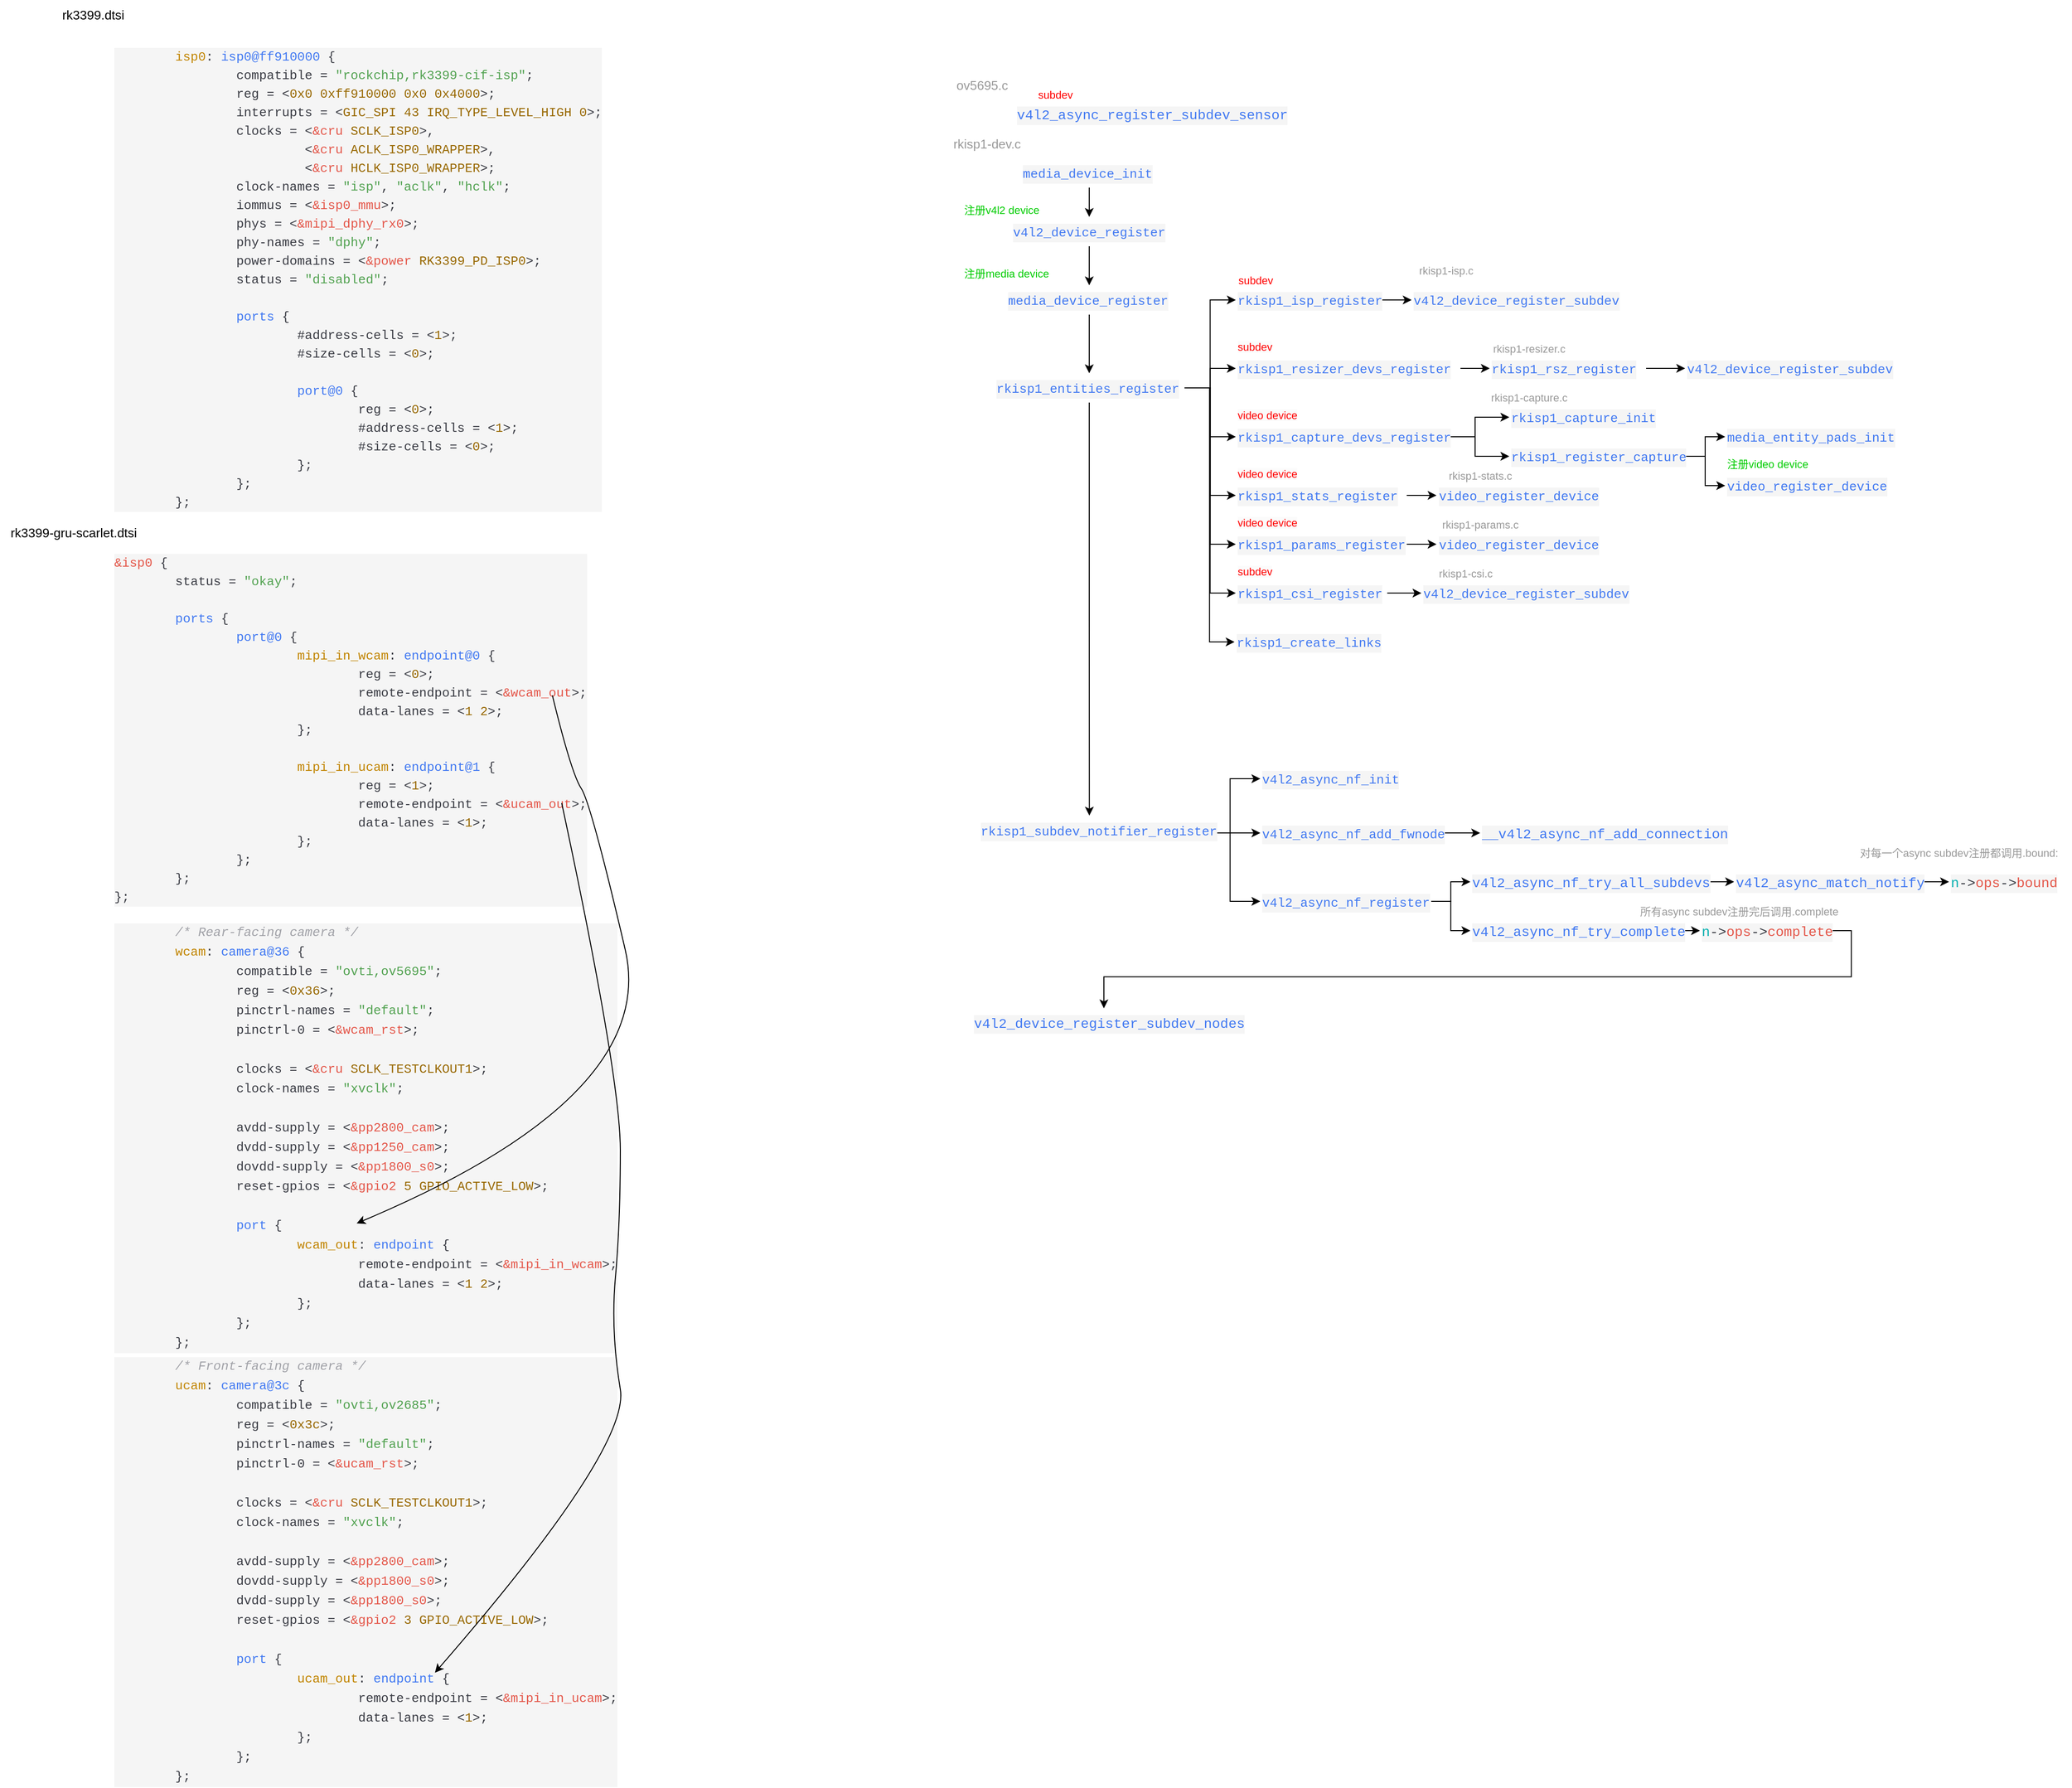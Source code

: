<mxfile version="26.0.11">
  <diagram name="Page-1" id="FnWzYHux1_spk_cezTuA">
    <mxGraphModel dx="1947" dy="1735" grid="1" gridSize="10" guides="1" tooltips="1" connect="1" arrows="1" fold="1" page="1" pageScale="1" pageWidth="827" pageHeight="1169" math="0" shadow="0">
      <root>
        <mxCell id="0" />
        <mxCell id="1" parent="0" />
        <mxCell id="0U5PHvUe9skKoDq-eCE6-14" style="edgeStyle=orthogonalEdgeStyle;rounded=0;orthogonalLoop=1;jettySize=auto;html=1;exitX=0.5;exitY=1;exitDx=0;exitDy=0;entryX=0.5;entryY=0;entryDx=0;entryDy=0;fontSize=13;" parent="1" source="0U5PHvUe9skKoDq-eCE6-1" target="0U5PHvUe9skKoDq-eCE6-2" edge="1">
          <mxGeometry relative="1" as="geometry" />
        </mxCell>
        <mxCell id="0U5PHvUe9skKoDq-eCE6-1" value="&lt;div style=&quot;color: rgb(56, 58, 66); background-color: rgb(245, 245, 245); font-family: Consolas, &amp;quot;Courier New&amp;quot;, monospace; font-weight: normal; line-height: 19px; white-space: pre;&quot;&gt;&lt;div&gt;&lt;span style=&quot;color: #4078f2;&quot;&gt;media_device_init&lt;/span&gt;&lt;/div&gt;&lt;/div&gt;" style="text;whiteSpace=wrap;html=1;fontSize=13;" parent="1" vertex="1">
          <mxGeometry x="270" y="50" width="140" height="30" as="geometry" />
        </mxCell>
        <mxCell id="0U5PHvUe9skKoDq-eCE6-15" style="edgeStyle=orthogonalEdgeStyle;rounded=0;orthogonalLoop=1;jettySize=auto;html=1;exitX=0.5;exitY=1;exitDx=0;exitDy=0;entryX=0.5;entryY=0;entryDx=0;entryDy=0;fontSize=13;" parent="1" source="0U5PHvUe9skKoDq-eCE6-2" target="0U5PHvUe9skKoDq-eCE6-3" edge="1">
          <mxGeometry relative="1" as="geometry" />
        </mxCell>
        <mxCell id="0U5PHvUe9skKoDq-eCE6-2" value="&lt;div style=&quot;color: rgb(56, 58, 66); background-color: rgb(245, 245, 245); font-family: Consolas, &amp;quot;Courier New&amp;quot;, monospace; font-weight: normal; line-height: 19px; white-space: pre;&quot;&gt;&lt;div&gt;&lt;span style=&quot;color: #4078f2;&quot;&gt;v4l2_device_register&lt;/span&gt;&lt;/div&gt;&lt;/div&gt;" style="text;whiteSpace=wrap;html=1;fontSize=13;" parent="1" vertex="1">
          <mxGeometry x="260" y="110" width="160" height="30" as="geometry" />
        </mxCell>
        <mxCell id="0U5PHvUe9skKoDq-eCE6-16" style="edgeStyle=orthogonalEdgeStyle;rounded=0;orthogonalLoop=1;jettySize=auto;html=1;exitX=0.5;exitY=1;exitDx=0;exitDy=0;entryX=0.5;entryY=0;entryDx=0;entryDy=0;fontSize=13;" parent="1" source="0U5PHvUe9skKoDq-eCE6-3" target="0U5PHvUe9skKoDq-eCE6-4" edge="1">
          <mxGeometry relative="1" as="geometry" />
        </mxCell>
        <mxCell id="0U5PHvUe9skKoDq-eCE6-3" value="&lt;div style=&quot;color: rgb(56, 58, 66); background-color: rgb(245, 245, 245); font-family: Consolas, &amp;quot;Courier New&amp;quot;, monospace; font-weight: normal; line-height: 19px; white-space: pre;&quot;&gt;&lt;span style=&quot;color: rgb(64, 120, 242);&quot;&gt;media_device_register&lt;/span&gt;&lt;/div&gt;" style="text;whiteSpace=wrap;html=1;fontSize=13;" parent="1" vertex="1">
          <mxGeometry x="255" y="180" width="170" height="30" as="geometry" />
        </mxCell>
        <mxCell id="0U5PHvUe9skKoDq-eCE6-18" style="edgeStyle=orthogonalEdgeStyle;rounded=0;orthogonalLoop=1;jettySize=auto;html=1;exitX=1;exitY=0.5;exitDx=0;exitDy=0;entryX=0;entryY=0.5;entryDx=0;entryDy=0;fontSize=13;" parent="1" source="0U5PHvUe9skKoDq-eCE6-4" target="0U5PHvUe9skKoDq-eCE6-5" edge="1">
          <mxGeometry relative="1" as="geometry" />
        </mxCell>
        <mxCell id="0U5PHvUe9skKoDq-eCE6-19" style="edgeStyle=orthogonalEdgeStyle;rounded=0;orthogonalLoop=1;jettySize=auto;html=1;exitX=1;exitY=0.5;exitDx=0;exitDy=0;entryX=0;entryY=0.5;entryDx=0;entryDy=0;fontSize=13;" parent="1" source="0U5PHvUe9skKoDq-eCE6-4" target="0U5PHvUe9skKoDq-eCE6-6" edge="1">
          <mxGeometry relative="1" as="geometry" />
        </mxCell>
        <mxCell id="0U5PHvUe9skKoDq-eCE6-20" style="edgeStyle=orthogonalEdgeStyle;rounded=0;orthogonalLoop=1;jettySize=auto;html=1;exitX=1;exitY=0.5;exitDx=0;exitDy=0;entryX=0;entryY=0.5;entryDx=0;entryDy=0;fontSize=13;" parent="1" source="0U5PHvUe9skKoDq-eCE6-4" target="0U5PHvUe9skKoDq-eCE6-7" edge="1">
          <mxGeometry relative="1" as="geometry" />
        </mxCell>
        <mxCell id="0U5PHvUe9skKoDq-eCE6-21" style="edgeStyle=orthogonalEdgeStyle;rounded=0;orthogonalLoop=1;jettySize=auto;html=1;exitX=1;exitY=0.5;exitDx=0;exitDy=0;entryX=0;entryY=0.5;entryDx=0;entryDy=0;fontSize=13;" parent="1" source="0U5PHvUe9skKoDq-eCE6-4" target="0U5PHvUe9skKoDq-eCE6-8" edge="1">
          <mxGeometry relative="1" as="geometry" />
        </mxCell>
        <mxCell id="0U5PHvUe9skKoDq-eCE6-22" style="edgeStyle=orthogonalEdgeStyle;rounded=0;orthogonalLoop=1;jettySize=auto;html=1;exitX=1;exitY=0.5;exitDx=0;exitDy=0;entryX=0;entryY=0.5;entryDx=0;entryDy=0;fontSize=13;" parent="1" source="0U5PHvUe9skKoDq-eCE6-4" target="0U5PHvUe9skKoDq-eCE6-9" edge="1">
          <mxGeometry relative="1" as="geometry" />
        </mxCell>
        <mxCell id="0U5PHvUe9skKoDq-eCE6-23" style="edgeStyle=orthogonalEdgeStyle;rounded=0;orthogonalLoop=1;jettySize=auto;html=1;exitX=1;exitY=0.5;exitDx=0;exitDy=0;entryX=0;entryY=0.5;entryDx=0;entryDy=0;fontSize=13;" parent="1" source="0U5PHvUe9skKoDq-eCE6-4" target="0U5PHvUe9skKoDq-eCE6-11" edge="1">
          <mxGeometry relative="1" as="geometry" />
        </mxCell>
        <mxCell id="0U5PHvUe9skKoDq-eCE6-64" style="edgeStyle=orthogonalEdgeStyle;rounded=0;orthogonalLoop=1;jettySize=auto;html=1;exitX=1;exitY=0.5;exitDx=0;exitDy=0;entryX=0;entryY=0.5;entryDx=0;entryDy=0;fontSize=13;" parent="1" source="0U5PHvUe9skKoDq-eCE6-4" target="0U5PHvUe9skKoDq-eCE6-62" edge="1">
          <mxGeometry relative="1" as="geometry" />
        </mxCell>
        <mxCell id="0U5PHvUe9skKoDq-eCE6-66" style="edgeStyle=orthogonalEdgeStyle;rounded=0;orthogonalLoop=1;jettySize=auto;html=1;exitX=0.5;exitY=1;exitDx=0;exitDy=0;entryX=0.5;entryY=0;entryDx=0;entryDy=0;fontSize=13;" parent="1" source="0U5PHvUe9skKoDq-eCE6-4" target="0U5PHvUe9skKoDq-eCE6-65" edge="1">
          <mxGeometry relative="1" as="geometry" />
        </mxCell>
        <mxCell id="0U5PHvUe9skKoDq-eCE6-4" value="&lt;div style=&quot;color: rgb(56, 58, 66); background-color: rgb(245, 245, 245); font-family: Consolas, &amp;quot;Courier New&amp;quot;, monospace; font-weight: normal; line-height: 19px; white-space: pre;&quot;&gt;&lt;div&gt;&lt;span style=&quot;color: #4078f2;&quot;&gt;rkisp1_entities_register&lt;/span&gt;&lt;/div&gt;&lt;/div&gt;" style="text;whiteSpace=wrap;html=1;fontSize=13;" parent="1" vertex="1">
          <mxGeometry x="242.5" y="270" width="195" height="30" as="geometry" />
        </mxCell>
        <mxCell id="0U5PHvUe9skKoDq-eCE6-44" value="" style="edgeStyle=orthogonalEdgeStyle;rounded=0;orthogonalLoop=1;jettySize=auto;html=1;fontSize=13;" parent="1" source="0U5PHvUe9skKoDq-eCE6-5" target="0U5PHvUe9skKoDq-eCE6-43" edge="1">
          <mxGeometry relative="1" as="geometry" />
        </mxCell>
        <mxCell id="0U5PHvUe9skKoDq-eCE6-5" value="&lt;div style=&quot;color: rgb(56, 58, 66); background-color: rgb(245, 245, 245); font-family: Consolas, &amp;quot;Courier New&amp;quot;, monospace; font-weight: normal; line-height: 19px; white-space: pre;&quot;&gt;&lt;div&gt;&lt;span style=&quot;color: #4078f2;&quot;&gt;rkisp1_isp_register&lt;/span&gt;&lt;/div&gt;&lt;/div&gt;" style="text;whiteSpace=wrap;html=1;fontSize=13;" parent="1" vertex="1">
          <mxGeometry x="490" y="180" width="150" height="30" as="geometry" />
        </mxCell>
        <mxCell id="0U5PHvUe9skKoDq-eCE6-28" value="" style="edgeStyle=orthogonalEdgeStyle;rounded=0;orthogonalLoop=1;jettySize=auto;html=1;fontSize=13;" parent="1" source="0U5PHvUe9skKoDq-eCE6-6" target="0U5PHvUe9skKoDq-eCE6-27" edge="1">
          <mxGeometry relative="1" as="geometry" />
        </mxCell>
        <mxCell id="0U5PHvUe9skKoDq-eCE6-6" value="&lt;div style=&quot;color: rgb(56, 58, 66); background-color: rgb(245, 245, 245); font-family: Consolas, &amp;quot;Courier New&amp;quot;, monospace; font-weight: normal; line-height: 19px; white-space: pre;&quot;&gt;&lt;div&gt;&lt;span style=&quot;color: #4078f2;&quot;&gt;rkisp1_resizer_devs_register&lt;/span&gt;&lt;/div&gt;&lt;/div&gt;" style="text;whiteSpace=wrap;html=1;fontSize=13;" parent="1" vertex="1">
          <mxGeometry x="490" y="250" width="230" height="30" as="geometry" />
        </mxCell>
        <mxCell id="0U5PHvUe9skKoDq-eCE6-33" style="edgeStyle=orthogonalEdgeStyle;rounded=0;orthogonalLoop=1;jettySize=auto;html=1;exitX=1;exitY=0.5;exitDx=0;exitDy=0;fontSize=13;" parent="1" source="0U5PHvUe9skKoDq-eCE6-7" target="0U5PHvUe9skKoDq-eCE6-32" edge="1">
          <mxGeometry relative="1" as="geometry" />
        </mxCell>
        <mxCell id="0U5PHvUe9skKoDq-eCE6-36" style="edgeStyle=orthogonalEdgeStyle;rounded=0;orthogonalLoop=1;jettySize=auto;html=1;exitX=1;exitY=0.5;exitDx=0;exitDy=0;entryX=0;entryY=0.5;entryDx=0;entryDy=0;fontSize=13;" parent="1" source="0U5PHvUe9skKoDq-eCE6-7" target="0U5PHvUe9skKoDq-eCE6-35" edge="1">
          <mxGeometry relative="1" as="geometry" />
        </mxCell>
        <mxCell id="0U5PHvUe9skKoDq-eCE6-7" value="&lt;div style=&quot;color: rgb(56, 58, 66); background-color: rgb(245, 245, 245); font-family: Consolas, &amp;quot;Courier New&amp;quot;, monospace; font-weight: normal; line-height: 19px; white-space: pre;&quot;&gt;&lt;div&gt;&lt;span style=&quot;color: #4078f2;&quot;&gt;rkisp1_capture_devs_register&lt;/span&gt;&lt;/div&gt;&lt;/div&gt;" style="text;whiteSpace=wrap;html=1;fontSize=13;" parent="1" vertex="1">
          <mxGeometry x="490" y="320" width="210" height="30" as="geometry" />
        </mxCell>
        <mxCell id="0U5PHvUe9skKoDq-eCE6-46" value="" style="edgeStyle=orthogonalEdgeStyle;rounded=0;orthogonalLoop=1;jettySize=auto;html=1;fontSize=13;" parent="1" source="0U5PHvUe9skKoDq-eCE6-8" target="0U5PHvUe9skKoDq-eCE6-45" edge="1">
          <mxGeometry relative="1" as="geometry" />
        </mxCell>
        <mxCell id="0U5PHvUe9skKoDq-eCE6-8" value="&lt;div style=&quot;color: rgb(56, 58, 66); background-color: rgb(245, 245, 245); font-family: Consolas, &amp;quot;Courier New&amp;quot;, monospace; font-weight: normal; line-height: 19px; white-space: pre;&quot;&gt;&lt;div&gt;&lt;span style=&quot;color: #4078f2;&quot;&gt;rkisp1_stats_register&lt;/span&gt;&lt;/div&gt;&lt;/div&gt;" style="text;whiteSpace=wrap;html=1;fontSize=13;" parent="1" vertex="1">
          <mxGeometry x="490" y="380" width="175" height="30" as="geometry" />
        </mxCell>
        <mxCell id="0U5PHvUe9skKoDq-eCE6-49" value="" style="edgeStyle=orthogonalEdgeStyle;rounded=0;orthogonalLoop=1;jettySize=auto;html=1;fontSize=13;" parent="1" source="0U5PHvUe9skKoDq-eCE6-9" target="0U5PHvUe9skKoDq-eCE6-47" edge="1">
          <mxGeometry relative="1" as="geometry" />
        </mxCell>
        <mxCell id="0U5PHvUe9skKoDq-eCE6-9" value="&lt;div style=&quot;color: rgb(56, 58, 66); background-color: rgb(245, 245, 245); font-family: Consolas, &amp;quot;Courier New&amp;quot;, monospace; font-weight: normal; line-height: 19px; white-space: pre;&quot;&gt;&lt;div&gt;&lt;span style=&quot;color: #4078f2;&quot;&gt;rkisp1_params_register&lt;/span&gt;&lt;/div&gt;&lt;/div&gt;" style="text;whiteSpace=wrap;html=1;fontSize=13;" parent="1" vertex="1">
          <mxGeometry x="490" y="430" width="175" height="30" as="geometry" />
        </mxCell>
        <mxCell id="0U5PHvUe9skKoDq-eCE6-51" value="" style="edgeStyle=orthogonalEdgeStyle;rounded=0;orthogonalLoop=1;jettySize=auto;html=1;fontSize=13;" parent="1" source="0U5PHvUe9skKoDq-eCE6-11" target="0U5PHvUe9skKoDq-eCE6-50" edge="1">
          <mxGeometry relative="1" as="geometry" />
        </mxCell>
        <mxCell id="0U5PHvUe9skKoDq-eCE6-11" value="&lt;div style=&quot;color: rgb(56, 58, 66); background-color: rgb(245, 245, 245); font-family: Consolas, &amp;quot;Courier New&amp;quot;, monospace; font-weight: normal; line-height: 19px; white-space: pre;&quot;&gt;&lt;div&gt;&lt;span style=&quot;color: #4078f2;&quot;&gt;rkisp1_csi_register&lt;/span&gt;&lt;/div&gt;&lt;/div&gt;" style="text;whiteSpace=wrap;html=1;fontSize=13;" parent="1" vertex="1">
          <mxGeometry x="490" y="480" width="155" height="30" as="geometry" />
        </mxCell>
        <mxCell id="0U5PHvUe9skKoDq-eCE6-12" value="&lt;font style=&quot;color: rgb(153, 153, 153);&quot;&gt;rkisp1-dev.c&lt;/font&gt;" style="text;html=1;align=center;verticalAlign=middle;resizable=0;points=[];autosize=1;strokeColor=none;fillColor=none;fontSize=13;" parent="1" vertex="1">
          <mxGeometry x="190" y="20" width="90" height="30" as="geometry" />
        </mxCell>
        <mxCell id="0U5PHvUe9skKoDq-eCE6-25" value="&lt;font style=&quot;color: rgb(153, 153, 153);&quot;&gt;rkisp1-isp.c&lt;/font&gt;" style="text;html=1;align=center;verticalAlign=middle;resizable=0;points=[];autosize=1;strokeColor=none;fillColor=none;fontSize=11;" parent="1" vertex="1">
          <mxGeometry x="665" y="150" width="80" height="30" as="geometry" />
        </mxCell>
        <mxCell id="0U5PHvUe9skKoDq-eCE6-31" style="edgeStyle=orthogonalEdgeStyle;rounded=0;orthogonalLoop=1;jettySize=auto;html=1;exitX=1;exitY=0.5;exitDx=0;exitDy=0;entryX=0;entryY=0.5;entryDx=0;entryDy=0;fontSize=13;" parent="1" source="0U5PHvUe9skKoDq-eCE6-27" target="0U5PHvUe9skKoDq-eCE6-30" edge="1">
          <mxGeometry relative="1" as="geometry" />
        </mxCell>
        <mxCell id="0U5PHvUe9skKoDq-eCE6-27" value="&lt;div style=&quot;color: rgb(56, 58, 66); background-color: rgb(245, 245, 245); font-family: Consolas, &amp;quot;Courier New&amp;quot;, monospace; font-weight: normal; line-height: 19px; white-space: pre;&quot;&gt;&lt;div&gt;&lt;span style=&quot;color: #4078f2;&quot;&gt;rkisp1_rsz_register&lt;/span&gt;&lt;/div&gt;&lt;/div&gt;" style="text;whiteSpace=wrap;html=1;fontSize=13;" parent="1" vertex="1">
          <mxGeometry x="750" y="250" width="160" height="30" as="geometry" />
        </mxCell>
        <mxCell id="0U5PHvUe9skKoDq-eCE6-29" value="&lt;font style=&quot;color: rgb(153, 153, 153);&quot;&gt;rkisp1-resizer.c&lt;/font&gt;" style="text;html=1;align=center;verticalAlign=middle;resizable=0;points=[];autosize=1;strokeColor=none;fillColor=none;fontSize=11;" parent="1" vertex="1">
          <mxGeometry x="740" y="230" width="100" height="30" as="geometry" />
        </mxCell>
        <mxCell id="0U5PHvUe9skKoDq-eCE6-30" value="&lt;div style=&quot;color: rgb(56, 58, 66); background-color: rgb(245, 245, 245); font-family: Consolas, &amp;quot;Courier New&amp;quot;, monospace; font-weight: normal; line-height: 19px; white-space: pre;&quot;&gt;&lt;span style=&quot;color: rgb(64, 120, 242);&quot;&gt;v4l2_device_register_subdev&lt;/span&gt;&lt;/div&gt;" style="text;whiteSpace=wrap;html=1;fontSize=13;" parent="1" vertex="1">
          <mxGeometry x="950" y="250" width="210" height="30" as="geometry" />
        </mxCell>
        <mxCell id="0U5PHvUe9skKoDq-eCE6-32" value="&lt;div style=&quot;color: rgb(56, 58, 66); background-color: rgb(245, 245, 245); font-family: Consolas, &amp;quot;Courier New&amp;quot;, monospace; font-weight: normal; line-height: 19px; white-space: pre;&quot;&gt;&lt;div&gt;&lt;span style=&quot;color: #4078f2;&quot;&gt;rkisp1_capture_init&lt;/span&gt;&lt;/div&gt;&lt;/div&gt;" style="text;whiteSpace=wrap;html=1;fontSize=13;" parent="1" vertex="1">
          <mxGeometry x="770" y="300" width="150" height="30" as="geometry" />
        </mxCell>
        <mxCell id="0U5PHvUe9skKoDq-eCE6-34" value="&lt;font style=&quot;color: rgb(153, 153, 153);&quot;&gt;rkisp1-capture.c&lt;/font&gt;" style="text;html=1;align=center;verticalAlign=middle;resizable=0;points=[];autosize=1;strokeColor=none;fillColor=none;fontSize=11;" parent="1" vertex="1">
          <mxGeometry x="740" y="280" width="100" height="30" as="geometry" />
        </mxCell>
        <mxCell id="0U5PHvUe9skKoDq-eCE6-38" style="edgeStyle=orthogonalEdgeStyle;rounded=0;orthogonalLoop=1;jettySize=auto;html=1;exitX=1;exitY=0.5;exitDx=0;exitDy=0;entryX=0;entryY=0.5;entryDx=0;entryDy=0;fontSize=13;" parent="1" source="0U5PHvUe9skKoDq-eCE6-35" target="0U5PHvUe9skKoDq-eCE6-37" edge="1">
          <mxGeometry relative="1" as="geometry" />
        </mxCell>
        <mxCell id="0U5PHvUe9skKoDq-eCE6-40" style="edgeStyle=orthogonalEdgeStyle;rounded=0;orthogonalLoop=1;jettySize=auto;html=1;exitX=1;exitY=0.5;exitDx=0;exitDy=0;entryX=0;entryY=0.5;entryDx=0;entryDy=0;fontSize=13;" parent="1" source="0U5PHvUe9skKoDq-eCE6-35" target="0U5PHvUe9skKoDq-eCE6-39" edge="1">
          <mxGeometry relative="1" as="geometry" />
        </mxCell>
        <mxCell id="0U5PHvUe9skKoDq-eCE6-35" value="&lt;div style=&quot;color: rgb(56, 58, 66); background-color: rgb(245, 245, 245); font-family: Consolas, &amp;quot;Courier New&amp;quot;, monospace; font-weight: normal; line-height: 19px; white-space: pre;&quot;&gt;&lt;div&gt;&lt;span style=&quot;color: #4078f2;&quot;&gt;rkisp1_register_capture&lt;/span&gt;&lt;/div&gt;&lt;/div&gt;" style="text;whiteSpace=wrap;html=1;fontSize=13;" parent="1" vertex="1">
          <mxGeometry x="770" y="340" width="180" height="30" as="geometry" />
        </mxCell>
        <mxCell id="0U5PHvUe9skKoDq-eCE6-37" value="&lt;div style=&quot;color: rgb(56, 58, 66); background-color: rgb(245, 245, 245); font-family: Consolas, &amp;quot;Courier New&amp;quot;, monospace; font-weight: normal; line-height: 19px; white-space: pre;&quot;&gt;&lt;div&gt;&lt;span style=&quot;color: #4078f2;&quot;&gt;video_register_device&lt;/span&gt;&lt;/div&gt;&lt;/div&gt;" style="text;whiteSpace=wrap;html=1;fontSize=13;" parent="1" vertex="1">
          <mxGeometry x="991" y="370" width="169" height="30" as="geometry" />
        </mxCell>
        <mxCell id="0U5PHvUe9skKoDq-eCE6-39" value="&lt;div style=&quot;color: rgb(56, 58, 66); background-color: rgb(245, 245, 245); font-family: Consolas, &amp;quot;Courier New&amp;quot;, monospace; font-weight: normal; line-height: 19px; white-space: pre;&quot;&gt;&lt;div&gt;&lt;span style=&quot;color: #4078f2;&quot;&gt;media_entity_pads_init&lt;/span&gt;&lt;/div&gt;&lt;/div&gt;" style="text;whiteSpace=wrap;html=1;fontSize=13;" parent="1" vertex="1">
          <mxGeometry x="991" y="320" width="179" height="30" as="geometry" />
        </mxCell>
        <mxCell id="0U5PHvUe9skKoDq-eCE6-43" value="&lt;div style=&quot;background-color: rgb(245, 245, 245); font-family: Consolas, &amp;quot;Courier New&amp;quot;, monospace; font-weight: normal; line-height: 19px; white-space: pre; color: rgb(56, 58, 66);&quot;&gt;&lt;font color=&quot;#4078f2&quot;&gt;v4l2_device_register_subdev&lt;/font&gt;&lt;/div&gt;" style="text;whiteSpace=wrap;html=1;fontSize=13;" parent="1" vertex="1">
          <mxGeometry x="670" y="180" width="220" height="30" as="geometry" />
        </mxCell>
        <mxCell id="0U5PHvUe9skKoDq-eCE6-45" value="&lt;div style=&quot;color: rgb(56, 58, 66); background-color: rgb(245, 245, 245); font-family: Consolas, &amp;quot;Courier New&amp;quot;, monospace; font-weight: normal; line-height: 19px; white-space: pre;&quot;&gt;&lt;div&gt;&lt;span style=&quot;color: #4078f2;&quot;&gt;video_register_device&lt;/span&gt;&lt;/div&gt;&lt;/div&gt;" style="text;whiteSpace=wrap;html=1;fontSize=13;" parent="1" vertex="1">
          <mxGeometry x="695.5" y="380" width="169" height="30" as="geometry" />
        </mxCell>
        <mxCell id="0U5PHvUe9skKoDq-eCE6-47" value="&lt;div style=&quot;color: rgb(56, 58, 66); background-color: rgb(245, 245, 245); font-family: Consolas, &amp;quot;Courier New&amp;quot;, monospace; font-weight: normal; line-height: 19px; white-space: pre;&quot;&gt;&lt;div&gt;&lt;span style=&quot;color: #4078f2;&quot;&gt;video_register_device&lt;/span&gt;&lt;/div&gt;&lt;/div&gt;" style="text;whiteSpace=wrap;html=1;fontSize=13;" parent="1" vertex="1">
          <mxGeometry x="695.5" y="430" width="174.5" height="30" as="geometry" />
        </mxCell>
        <mxCell id="0U5PHvUe9skKoDq-eCE6-50" value="&lt;div style=&quot;color: rgb(56, 58, 66); background-color: rgb(245, 245, 245); font-family: Consolas, &amp;quot;Courier New&amp;quot;, monospace; font-weight: normal; line-height: 19px; white-space: pre;&quot;&gt;&lt;span style=&quot;color: rgb(64, 120, 242);&quot;&gt;v4l2_device_register_subdev&lt;/span&gt;&lt;/div&gt;" style="text;whiteSpace=wrap;html=1;fontSize=13;" parent="1" vertex="1">
          <mxGeometry x="680" y="480" width="210" height="30" as="geometry" />
        </mxCell>
        <mxCell id="0U5PHvUe9skKoDq-eCE6-52" value="&lt;font style=&quot;color: rgb(153, 153, 153);&quot;&gt;rkisp1-csi.c&lt;/font&gt;" style="text;html=1;align=center;verticalAlign=middle;resizable=0;points=[];autosize=1;strokeColor=none;fillColor=none;fontSize=11;" parent="1" vertex="1">
          <mxGeometry x="685" y="460" width="80" height="30" as="geometry" />
        </mxCell>
        <mxCell id="0U5PHvUe9skKoDq-eCE6-53" value="&lt;font style=&quot;color: rgb(153, 153, 153);&quot;&gt;rkisp1-params.c&lt;/font&gt;" style="text;html=1;align=center;verticalAlign=middle;resizable=0;points=[];autosize=1;strokeColor=none;fillColor=none;fontSize=11;" parent="1" vertex="1">
          <mxGeometry x="690" y="410" width="100" height="30" as="geometry" />
        </mxCell>
        <mxCell id="0U5PHvUe9skKoDq-eCE6-54" value="&lt;font style=&quot;color: rgb(153, 153, 153);&quot;&gt;rkisp1-stats.c&lt;/font&gt;" style="text;html=1;align=center;verticalAlign=middle;resizable=0;points=[];autosize=1;strokeColor=none;fillColor=none;fontSize=11;" parent="1" vertex="1">
          <mxGeometry x="695" y="360" width="90" height="30" as="geometry" />
        </mxCell>
        <mxCell id="0U5PHvUe9skKoDq-eCE6-55" value="&lt;font style=&quot;color: rgb(255, 0, 0);&quot;&gt;subdev&lt;/font&gt;" style="text;html=1;align=center;verticalAlign=middle;resizable=0;points=[];autosize=1;strokeColor=none;fillColor=none;fontSize=11;" parent="1" vertex="1">
          <mxGeometry x="480" y="160" width="60" height="30" as="geometry" />
        </mxCell>
        <mxCell id="0U5PHvUe9skKoDq-eCE6-56" value="&lt;span style=&quot;color: rgb(255, 0, 0); font-family: Helvetica; font-style: normal; font-variant-ligatures: normal; font-variant-caps: normal; font-weight: 400; letter-spacing: normal; orphans: 2; text-align: center; text-indent: 0px; text-transform: none; widows: 2; word-spacing: 0px; -webkit-text-stroke-width: 0px; white-space: nowrap; background-color: rgb(251, 251, 251); text-decoration-thickness: initial; text-decoration-style: initial; text-decoration-color: initial; float: none; display: inline !important;&quot;&gt;subdev&lt;/span&gt;" style="text;whiteSpace=wrap;html=1;fontSize=11;" parent="1" vertex="1">
          <mxGeometry x="490" y="230" width="50" height="30" as="geometry" />
        </mxCell>
        <mxCell id="0U5PHvUe9skKoDq-eCE6-57" value="&lt;span style=&quot;color: rgb(255, 0, 0); font-family: Helvetica; font-style: normal; font-variant-ligatures: normal; font-variant-caps: normal; font-weight: 400; letter-spacing: normal; orphans: 2; text-align: center; text-indent: 0px; text-transform: none; widows: 2; word-spacing: 0px; -webkit-text-stroke-width: 0px; white-space: nowrap; background-color: rgb(251, 251, 251); text-decoration-thickness: initial; text-decoration-style: initial; text-decoration-color: initial; float: none; display: inline !important;&quot;&gt;video device&lt;/span&gt;" style="text;whiteSpace=wrap;html=1;fontSize=11;" parent="1" vertex="1">
          <mxGeometry x="490" y="300" width="80" height="30" as="geometry" />
        </mxCell>
        <mxCell id="0U5PHvUe9skKoDq-eCE6-59" value="&lt;span style=&quot;color: rgb(255, 0, 0); font-family: Helvetica; font-style: normal; font-variant-ligatures: normal; font-variant-caps: normal; font-weight: 400; letter-spacing: normal; orphans: 2; text-align: center; text-indent: 0px; text-transform: none; widows: 2; word-spacing: 0px; -webkit-text-stroke-width: 0px; white-space: nowrap; background-color: rgb(251, 251, 251); text-decoration-thickness: initial; text-decoration-style: initial; text-decoration-color: initial; float: none; display: inline !important;&quot;&gt;video device&lt;/span&gt;" style="text;whiteSpace=wrap;html=1;fontSize=11;" parent="1" vertex="1">
          <mxGeometry x="490" y="360" width="80" height="30" as="geometry" />
        </mxCell>
        <mxCell id="0U5PHvUe9skKoDq-eCE6-60" value="&lt;span style=&quot;color: rgb(255, 0, 0); font-family: Helvetica; font-style: normal; font-variant-ligatures: normal; font-variant-caps: normal; font-weight: 400; letter-spacing: normal; orphans: 2; text-align: center; text-indent: 0px; text-transform: none; widows: 2; word-spacing: 0px; -webkit-text-stroke-width: 0px; white-space: nowrap; background-color: rgb(251, 251, 251); text-decoration-thickness: initial; text-decoration-style: initial; text-decoration-color: initial; float: none; display: inline !important;&quot;&gt;video device&lt;/span&gt;" style="text;whiteSpace=wrap;html=1;fontSize=11;" parent="1" vertex="1">
          <mxGeometry x="490" y="410" width="80" height="30" as="geometry" />
        </mxCell>
        <mxCell id="0U5PHvUe9skKoDq-eCE6-61" value="&lt;span style=&quot;color: rgb(255, 0, 0); font-family: Helvetica; font-style: normal; font-variant-ligatures: normal; font-variant-caps: normal; font-weight: 400; letter-spacing: normal; orphans: 2; text-align: center; text-indent: 0px; text-transform: none; widows: 2; word-spacing: 0px; -webkit-text-stroke-width: 0px; white-space: nowrap; background-color: rgb(251, 251, 251); text-decoration-thickness: initial; text-decoration-style: initial; text-decoration-color: initial; float: none; display: inline !important;&quot;&gt;subdev&lt;/span&gt;" style="text;whiteSpace=wrap;html=1;fontSize=11;" parent="1" vertex="1">
          <mxGeometry x="490" y="460" width="50" height="30" as="geometry" />
        </mxCell>
        <mxCell id="0U5PHvUe9skKoDq-eCE6-62" value="&lt;div style=&quot;color: rgb(56, 58, 66); background-color: rgb(245, 245, 245); font-family: Consolas, &amp;quot;Courier New&amp;quot;, monospace; font-weight: normal; line-height: 19px; white-space: pre;&quot;&gt;&lt;div&gt;&lt;span style=&quot;color: #4078f2;&quot;&gt;rkisp1_create_links&lt;/span&gt;&lt;/div&gt;&lt;/div&gt;" style="text;whiteSpace=wrap;html=1;fontSize=13;" parent="1" vertex="1">
          <mxGeometry x="488.75" y="530" width="152.5" height="30" as="geometry" />
        </mxCell>
        <mxCell id="0U5PHvUe9skKoDq-eCE6-68" style="edgeStyle=orthogonalEdgeStyle;rounded=0;orthogonalLoop=1;jettySize=auto;html=1;exitX=1;exitY=0.5;exitDx=0;exitDy=0;entryX=0;entryY=0.5;entryDx=0;entryDy=0;fontSize=13;" parent="1" source="0U5PHvUe9skKoDq-eCE6-65" target="0U5PHvUe9skKoDq-eCE6-67" edge="1">
          <mxGeometry relative="1" as="geometry" />
        </mxCell>
        <mxCell id="0U5PHvUe9skKoDq-eCE6-70" style="edgeStyle=orthogonalEdgeStyle;rounded=0;orthogonalLoop=1;jettySize=auto;html=1;exitX=1;exitY=0.5;exitDx=0;exitDy=0;entryX=0;entryY=0.5;entryDx=0;entryDy=0;fontSize=13;" parent="1" source="0U5PHvUe9skKoDq-eCE6-65" target="0U5PHvUe9skKoDq-eCE6-69" edge="1">
          <mxGeometry relative="1" as="geometry" />
        </mxCell>
        <mxCell id="0U5PHvUe9skKoDq-eCE6-76" style="edgeStyle=orthogonalEdgeStyle;rounded=0;orthogonalLoop=1;jettySize=auto;html=1;exitX=1;exitY=0.5;exitDx=0;exitDy=0;entryX=0;entryY=0.5;entryDx=0;entryDy=0;" parent="1" source="0U5PHvUe9skKoDq-eCE6-65" target="0U5PHvUe9skKoDq-eCE6-75" edge="1">
          <mxGeometry relative="1" as="geometry" />
        </mxCell>
        <mxCell id="0U5PHvUe9skKoDq-eCE6-65" value="&lt;div style=&quot;color: rgb(56, 58, 66); background-color: rgb(245, 245, 245); font-family: Consolas, &amp;quot;Courier New&amp;quot;, monospace; font-weight: normal; line-height: 19px; white-space: pre;&quot;&gt;&lt;div&gt;&lt;span style=&quot;color: #4078f2;&quot;&gt;rkisp1_subdev_notifier_register&lt;/span&gt;&lt;/div&gt;&lt;/div&gt;" style="text;whiteSpace=wrap;html=1;fontSize=13;" parent="1" vertex="1">
          <mxGeometry x="227" y="722.75" width="226.25" height="35.5" as="geometry" />
        </mxCell>
        <mxCell id="0U5PHvUe9skKoDq-eCE6-67" value="&lt;div style=&quot;color: rgb(56, 58, 66); background-color: rgb(245, 245, 245); font-family: Consolas, &amp;quot;Courier New&amp;quot;, monospace; font-weight: normal; line-height: 19px; white-space: pre;&quot;&gt;&lt;div&gt;&lt;span style=&quot;color: #4078f2;&quot;&gt;v4l2_async_nf_init&lt;/span&gt;&lt;/div&gt;&lt;/div&gt;" style="text;whiteSpace=wrap;html=1;fontSize=13;" parent="1" vertex="1">
          <mxGeometry x="515.13" y="670" width="134.87" height="30" as="geometry" />
        </mxCell>
        <mxCell id="0U5PHvUe9skKoDq-eCE6-81" style="edgeStyle=orthogonalEdgeStyle;rounded=0;orthogonalLoop=1;jettySize=auto;html=1;exitX=1;exitY=0.5;exitDx=0;exitDy=0;entryX=0;entryY=0.5;entryDx=0;entryDy=0;" parent="1" source="0U5PHvUe9skKoDq-eCE6-69" target="0U5PHvUe9skKoDq-eCE6-79" edge="1">
          <mxGeometry relative="1" as="geometry" />
        </mxCell>
        <mxCell id="0U5PHvUe9skKoDq-eCE6-82" style="edgeStyle=orthogonalEdgeStyle;rounded=0;orthogonalLoop=1;jettySize=auto;html=1;exitX=1;exitY=0.5;exitDx=0;exitDy=0;entryX=0;entryY=0.5;entryDx=0;entryDy=0;" parent="1" source="0U5PHvUe9skKoDq-eCE6-69" target="0U5PHvUe9skKoDq-eCE6-80" edge="1">
          <mxGeometry relative="1" as="geometry" />
        </mxCell>
        <mxCell id="0U5PHvUe9skKoDq-eCE6-69" value="&lt;div style=&quot;color: rgb(56, 58, 66); background-color: rgb(245, 245, 245); font-family: Consolas, &amp;quot;Courier New&amp;quot;, monospace; font-weight: normal; line-height: 19px; white-space: pre;&quot;&gt;&lt;div&gt;&lt;span style=&quot;color: #4078f2;&quot;&gt;v4l2_async_nf_register&lt;/span&gt;&lt;/div&gt;&lt;/div&gt;" style="text;whiteSpace=wrap;html=1;fontSize=13;" parent="1" vertex="1">
          <mxGeometry x="515.13" y="795.5" width="175" height="30" as="geometry" />
        </mxCell>
        <mxCell id="0U5PHvUe9skKoDq-eCE6-71" value="&lt;div style=&quot;color: rgb(56, 58, 66); background-color: rgb(245, 245, 245); font-family: Consolas, &amp;quot;Courier New&amp;quot;, monospace; font-weight: normal; line-height: 19px; white-space: pre;&quot;&gt;&lt;div&gt;&lt;span style=&quot;color: #383a42;&quot;&gt;&amp;nbsp; &amp;nbsp; &amp;nbsp; &amp;nbsp; &lt;/span&gt;&lt;span style=&quot;color: #c18401;&quot;&gt;isp0&lt;/span&gt;&lt;span style=&quot;color: #383a42;&quot;&gt;: &lt;/span&gt;&lt;span style=&quot;color: #4078f2;&quot;&gt;isp0@ff910000&lt;/span&gt;&lt;span style=&quot;color: #383a42;&quot;&gt; {&lt;/span&gt;&lt;/div&gt;&lt;div&gt;&lt;span style=&quot;color: #383a42;&quot;&gt;&amp;nbsp; &amp;nbsp; &amp;nbsp; &amp;nbsp; &amp;nbsp; &amp;nbsp; &amp;nbsp; &amp;nbsp; compatible = &lt;/span&gt;&lt;span style=&quot;color: #50a14f;&quot;&gt;&quot;rockchip,rk3399-cif-isp&quot;&lt;/span&gt;&lt;span style=&quot;color: #383a42;&quot;&gt;;&lt;/span&gt;&lt;/div&gt;&lt;div&gt;&lt;span style=&quot;color: #383a42;&quot;&gt;&amp;nbsp; &amp;nbsp; &amp;nbsp; &amp;nbsp; &amp;nbsp; &amp;nbsp; &amp;nbsp; &amp;nbsp; reg = &amp;lt;&lt;/span&gt;&lt;span style=&quot;color: #986801;&quot;&gt;0x0&lt;/span&gt;&lt;span style=&quot;color: #383a42;&quot;&gt; &lt;/span&gt;&lt;span style=&quot;color: #986801;&quot;&gt;0xff910000&lt;/span&gt;&lt;span style=&quot;color: #383a42;&quot;&gt; &lt;/span&gt;&lt;span style=&quot;color: #986801;&quot;&gt;0x0&lt;/span&gt;&lt;span style=&quot;color: #383a42;&quot;&gt; &lt;/span&gt;&lt;span style=&quot;color: #986801;&quot;&gt;0x4000&lt;/span&gt;&lt;span style=&quot;color: #383a42;&quot;&gt;&amp;gt;;&lt;/span&gt;&lt;/div&gt;&lt;div&gt;&lt;span style=&quot;color: #383a42;&quot;&gt;&amp;nbsp; &amp;nbsp; &amp;nbsp; &amp;nbsp; &amp;nbsp; &amp;nbsp; &amp;nbsp; &amp;nbsp; interrupts = &amp;lt;&lt;/span&gt;&lt;span style=&quot;color: #986801;&quot;&gt;GIC_SPI&lt;/span&gt;&lt;span style=&quot;color: #383a42;&quot;&gt; &lt;/span&gt;&lt;span style=&quot;color: #986801;&quot;&gt;43&lt;/span&gt;&lt;span style=&quot;color: #383a42;&quot;&gt; &lt;/span&gt;&lt;span style=&quot;color: #986801;&quot;&gt;IRQ_TYPE_LEVEL_HIGH&lt;/span&gt;&lt;span style=&quot;color: #383a42;&quot;&gt; &lt;/span&gt;&lt;span style=&quot;color: #986801;&quot;&gt;0&lt;/span&gt;&lt;span style=&quot;color: #383a42;&quot;&gt;&amp;gt;;&lt;/span&gt;&lt;/div&gt;&lt;div&gt;&lt;span style=&quot;color: #383a42;&quot;&gt;&amp;nbsp; &amp;nbsp; &amp;nbsp; &amp;nbsp; &amp;nbsp; &amp;nbsp; &amp;nbsp; &amp;nbsp; clocks = &amp;lt;&lt;/span&gt;&lt;span style=&quot;color: #e45649;&quot;&gt;&amp;amp;cru&lt;/span&gt;&lt;span style=&quot;color: #383a42;&quot;&gt; &lt;/span&gt;&lt;span style=&quot;color: #986801;&quot;&gt;SCLK_ISP0&lt;/span&gt;&lt;span style=&quot;color: #383a42;&quot;&gt;&amp;gt;,&lt;/span&gt;&lt;/div&gt;&lt;div&gt;&lt;span style=&quot;color: #383a42;&quot;&gt;&amp;nbsp; &amp;nbsp; &amp;nbsp; &amp;nbsp; &amp;nbsp; &amp;nbsp; &amp;nbsp; &amp;nbsp; &amp;nbsp; &amp;nbsp; &amp;nbsp; &amp;nbsp; &amp;nbsp;&amp;lt;&lt;/span&gt;&lt;span style=&quot;color: #e45649;&quot;&gt;&amp;amp;cru&lt;/span&gt;&lt;span style=&quot;color: #383a42;&quot;&gt; &lt;/span&gt;&lt;span style=&quot;color: #986801;&quot;&gt;ACLK_ISP0_WRAPPER&lt;/span&gt;&lt;span style=&quot;color: #383a42;&quot;&gt;&amp;gt;,&lt;/span&gt;&lt;/div&gt;&lt;div&gt;&lt;span style=&quot;color: #383a42;&quot;&gt;&amp;nbsp; &amp;nbsp; &amp;nbsp; &amp;nbsp; &amp;nbsp; &amp;nbsp; &amp;nbsp; &amp;nbsp; &amp;nbsp; &amp;nbsp; &amp;nbsp; &amp;nbsp; &amp;nbsp;&amp;lt;&lt;/span&gt;&lt;span style=&quot;color: #e45649;&quot;&gt;&amp;amp;cru&lt;/span&gt;&lt;span style=&quot;color: #383a42;&quot;&gt; &lt;/span&gt;&lt;span style=&quot;color: #986801;&quot;&gt;HCLK_ISP0_WRAPPER&lt;/span&gt;&lt;span style=&quot;color: #383a42;&quot;&gt;&amp;gt;;&lt;/span&gt;&lt;/div&gt;&lt;div&gt;&lt;span style=&quot;color: #383a42;&quot;&gt;&amp;nbsp; &amp;nbsp; &amp;nbsp; &amp;nbsp; &amp;nbsp; &amp;nbsp; &amp;nbsp; &amp;nbsp; clock-names = &lt;/span&gt;&lt;span style=&quot;color: #50a14f;&quot;&gt;&quot;isp&quot;&lt;/span&gt;&lt;span style=&quot;color: #383a42;&quot;&gt;, &lt;/span&gt;&lt;span style=&quot;color: #50a14f;&quot;&gt;&quot;aclk&quot;&lt;/span&gt;&lt;span style=&quot;color: #383a42;&quot;&gt;, &lt;/span&gt;&lt;span style=&quot;color: #50a14f;&quot;&gt;&quot;hclk&quot;&lt;/span&gt;&lt;span style=&quot;color: #383a42;&quot;&gt;;&lt;/span&gt;&lt;/div&gt;&lt;div&gt;&lt;span style=&quot;color: #383a42;&quot;&gt;&amp;nbsp; &amp;nbsp; &amp;nbsp; &amp;nbsp; &amp;nbsp; &amp;nbsp; &amp;nbsp; &amp;nbsp; iommus = &amp;lt;&lt;/span&gt;&lt;span style=&quot;color: #e45649;&quot;&gt;&amp;amp;isp0_mmu&lt;/span&gt;&lt;span style=&quot;color: #383a42;&quot;&gt;&amp;gt;;&lt;/span&gt;&lt;/div&gt;&lt;div&gt;&lt;span style=&quot;color: #383a42;&quot;&gt;&amp;nbsp; &amp;nbsp; &amp;nbsp; &amp;nbsp; &amp;nbsp; &amp;nbsp; &amp;nbsp; &amp;nbsp; phys = &amp;lt;&lt;/span&gt;&lt;span style=&quot;color: #e45649;&quot;&gt;&amp;amp;mipi_dphy_rx0&lt;/span&gt;&lt;span style=&quot;color: #383a42;&quot;&gt;&amp;gt;;&lt;/span&gt;&lt;/div&gt;&lt;div&gt;&lt;span style=&quot;color: #383a42;&quot;&gt;&amp;nbsp; &amp;nbsp; &amp;nbsp; &amp;nbsp; &amp;nbsp; &amp;nbsp; &amp;nbsp; &amp;nbsp; phy-names = &lt;/span&gt;&lt;span style=&quot;color: #50a14f;&quot;&gt;&quot;dphy&quot;&lt;/span&gt;&lt;span style=&quot;color: #383a42;&quot;&gt;;&lt;/span&gt;&lt;/div&gt;&lt;div&gt;&lt;span style=&quot;color: #383a42;&quot;&gt;&amp;nbsp; &amp;nbsp; &amp;nbsp; &amp;nbsp; &amp;nbsp; &amp;nbsp; &amp;nbsp; &amp;nbsp; power-domains = &amp;lt;&lt;/span&gt;&lt;span style=&quot;color: #e45649;&quot;&gt;&amp;amp;power&lt;/span&gt;&lt;span style=&quot;color: #383a42;&quot;&gt; &lt;/span&gt;&lt;span style=&quot;color: #986801;&quot;&gt;RK3399_PD_ISP0&lt;/span&gt;&lt;span style=&quot;color: #383a42;&quot;&gt;&amp;gt;;&lt;/span&gt;&lt;/div&gt;&lt;div&gt;&lt;span style=&quot;color: #383a42;&quot;&gt;&amp;nbsp; &amp;nbsp; &amp;nbsp; &amp;nbsp; &amp;nbsp; &amp;nbsp; &amp;nbsp; &amp;nbsp; status = &lt;/span&gt;&lt;span style=&quot;color: #50a14f;&quot;&gt;&quot;disabled&quot;&lt;/span&gt;&lt;span style=&quot;color: #383a42;&quot;&gt;;&lt;/span&gt;&lt;/div&gt;&lt;br&gt;&lt;div&gt;&lt;span style=&quot;color: #383a42;&quot;&gt;&amp;nbsp; &amp;nbsp; &amp;nbsp; &amp;nbsp; &amp;nbsp; &amp;nbsp; &amp;nbsp; &amp;nbsp; &lt;/span&gt;&lt;span style=&quot;color: #4078f2;&quot;&gt;ports&lt;/span&gt;&lt;span style=&quot;color: #383a42;&quot;&gt; {&lt;/span&gt;&lt;/div&gt;&lt;div&gt;&lt;span style=&quot;color: #383a42;&quot;&gt;&amp;nbsp; &amp;nbsp; &amp;nbsp; &amp;nbsp; &amp;nbsp; &amp;nbsp; &amp;nbsp; &amp;nbsp; &amp;nbsp; &amp;nbsp; &amp;nbsp; &amp;nbsp; #address-cells = &amp;lt;&lt;/span&gt;&lt;span style=&quot;color: #986801;&quot;&gt;1&lt;/span&gt;&lt;span style=&quot;color: #383a42;&quot;&gt;&amp;gt;;&lt;/span&gt;&lt;/div&gt;&lt;div&gt;&lt;span style=&quot;color: #383a42;&quot;&gt;&amp;nbsp; &amp;nbsp; &amp;nbsp; &amp;nbsp; &amp;nbsp; &amp;nbsp; &amp;nbsp; &amp;nbsp; &amp;nbsp; &amp;nbsp; &amp;nbsp; &amp;nbsp; #size-cells = &amp;lt;&lt;/span&gt;&lt;span style=&quot;color: #986801;&quot;&gt;0&lt;/span&gt;&lt;span style=&quot;color: #383a42;&quot;&gt;&amp;gt;;&lt;/span&gt;&lt;/div&gt;&lt;br&gt;&lt;div&gt;&lt;span style=&quot;color: #383a42;&quot;&gt;&amp;nbsp; &amp;nbsp; &amp;nbsp; &amp;nbsp; &amp;nbsp; &amp;nbsp; &amp;nbsp; &amp;nbsp; &amp;nbsp; &amp;nbsp; &amp;nbsp; &amp;nbsp; &lt;/span&gt;&lt;span style=&quot;color: #4078f2;&quot;&gt;port@0&lt;/span&gt;&lt;span style=&quot;color: #383a42;&quot;&gt; {&lt;/span&gt;&lt;/div&gt;&lt;div&gt;&lt;span style=&quot;color: #383a42;&quot;&gt;&amp;nbsp; &amp;nbsp; &amp;nbsp; &amp;nbsp; &amp;nbsp; &amp;nbsp; &amp;nbsp; &amp;nbsp; &amp;nbsp; &amp;nbsp; &amp;nbsp; &amp;nbsp; &amp;nbsp; &amp;nbsp; &amp;nbsp; &amp;nbsp; reg = &amp;lt;&lt;/span&gt;&lt;span style=&quot;color: #986801;&quot;&gt;0&lt;/span&gt;&lt;span style=&quot;color: #383a42;&quot;&gt;&amp;gt;;&lt;/span&gt;&lt;/div&gt;&lt;div&gt;&lt;span style=&quot;color: #383a42;&quot;&gt;&amp;nbsp; &amp;nbsp; &amp;nbsp; &amp;nbsp; &amp;nbsp; &amp;nbsp; &amp;nbsp; &amp;nbsp; &amp;nbsp; &amp;nbsp; &amp;nbsp; &amp;nbsp; &amp;nbsp; &amp;nbsp; &amp;nbsp; &amp;nbsp; #address-cells = &amp;lt;&lt;/span&gt;&lt;span style=&quot;color: #986801;&quot;&gt;1&lt;/span&gt;&lt;span style=&quot;color: #383a42;&quot;&gt;&amp;gt;;&lt;/span&gt;&lt;/div&gt;&lt;div&gt;&lt;span style=&quot;color: #383a42;&quot;&gt;&amp;nbsp; &amp;nbsp; &amp;nbsp; &amp;nbsp; &amp;nbsp; &amp;nbsp; &amp;nbsp; &amp;nbsp; &amp;nbsp; &amp;nbsp; &amp;nbsp; &amp;nbsp; &amp;nbsp; &amp;nbsp; &amp;nbsp; &amp;nbsp; #size-cells = &amp;lt;&lt;/span&gt;&lt;span style=&quot;color: #986801;&quot;&gt;0&lt;/span&gt;&lt;span style=&quot;color: #383a42;&quot;&gt;&amp;gt;;&lt;/span&gt;&lt;/div&gt;&lt;div&gt;&lt;span style=&quot;color: #383a42;&quot;&gt;&amp;nbsp; &amp;nbsp; &amp;nbsp; &amp;nbsp; &amp;nbsp; &amp;nbsp; &amp;nbsp; &amp;nbsp; &amp;nbsp; &amp;nbsp; &amp;nbsp; &amp;nbsp; };&lt;/span&gt;&lt;/div&gt;&lt;div&gt;&lt;span style=&quot;color: #383a42;&quot;&gt;&amp;nbsp; &amp;nbsp; &amp;nbsp; &amp;nbsp; &amp;nbsp; &amp;nbsp; &amp;nbsp; &amp;nbsp; };&lt;/span&gt;&lt;/div&gt;&lt;div&gt;&lt;span style=&quot;color: #383a42;&quot;&gt;&amp;nbsp; &amp;nbsp; &amp;nbsp; &amp;nbsp; };&lt;/span&gt;&lt;/div&gt;&lt;/div&gt;" style="text;whiteSpace=wrap;html=1;fontSize=13;" parent="1" vertex="1">
          <mxGeometry x="-660" y="-70" width="410" height="480" as="geometry" />
        </mxCell>
        <mxCell id="0U5PHvUe9skKoDq-eCE6-72" value="&lt;div style=&quot;color: rgb(56, 58, 66); background-color: rgb(245, 245, 245); font-family: Consolas, &amp;quot;Courier New&amp;quot;, monospace; font-weight: normal; line-height: 19px; white-space: pre;&quot;&gt;&lt;div&gt;&lt;span style=&quot;color: #e45649;&quot;&gt;&amp;amp;isp0&lt;/span&gt;&lt;span style=&quot;color: #383a42;&quot;&gt; {&lt;/span&gt;&lt;/div&gt;&lt;div&gt;&lt;span style=&quot;color: #383a42;&quot;&gt;&amp;nbsp; &amp;nbsp; &amp;nbsp; &amp;nbsp; status = &lt;/span&gt;&lt;span style=&quot;color: #50a14f;&quot;&gt;&quot;okay&quot;&lt;/span&gt;&lt;span style=&quot;color: #383a42;&quot;&gt;;&lt;/span&gt;&lt;/div&gt;&lt;br&gt;&lt;div&gt;&lt;span style=&quot;color: #383a42;&quot;&gt;&amp;nbsp; &amp;nbsp; &amp;nbsp; &amp;nbsp; &lt;/span&gt;&lt;span style=&quot;color: #4078f2;&quot;&gt;ports&lt;/span&gt;&lt;span style=&quot;color: #383a42;&quot;&gt; {&lt;/span&gt;&lt;/div&gt;&lt;div&gt;&lt;span style=&quot;color: #383a42;&quot;&gt;&amp;nbsp; &amp;nbsp; &amp;nbsp; &amp;nbsp; &amp;nbsp; &amp;nbsp; &amp;nbsp; &amp;nbsp; &lt;/span&gt;&lt;span style=&quot;color: #4078f2;&quot;&gt;port@0&lt;/span&gt;&lt;span style=&quot;color: #383a42;&quot;&gt; {&lt;/span&gt;&lt;/div&gt;&lt;div&gt;&lt;span style=&quot;color: #383a42;&quot;&gt;&amp;nbsp; &amp;nbsp; &amp;nbsp; &amp;nbsp; &amp;nbsp; &amp;nbsp; &amp;nbsp; &amp;nbsp; &amp;nbsp; &amp;nbsp; &amp;nbsp; &amp;nbsp; &lt;/span&gt;&lt;span style=&quot;color: #c18401;&quot;&gt;mipi_in_wcam&lt;/span&gt;&lt;span style=&quot;color: #383a42;&quot;&gt;: &lt;/span&gt;&lt;span style=&quot;color: #4078f2;&quot;&gt;endpoint@0&lt;/span&gt;&lt;span style=&quot;color: #383a42;&quot;&gt; {&lt;/span&gt;&lt;/div&gt;&lt;div&gt;&lt;span style=&quot;color: #383a42;&quot;&gt;&amp;nbsp; &amp;nbsp; &amp;nbsp; &amp;nbsp; &amp;nbsp; &amp;nbsp; &amp;nbsp; &amp;nbsp; &amp;nbsp; &amp;nbsp; &amp;nbsp; &amp;nbsp; &amp;nbsp; &amp;nbsp; &amp;nbsp; &amp;nbsp; reg = &amp;lt;&lt;/span&gt;&lt;span style=&quot;color: #986801;&quot;&gt;0&lt;/span&gt;&lt;span style=&quot;color: #383a42;&quot;&gt;&amp;gt;;&lt;/span&gt;&lt;/div&gt;&lt;div&gt;&lt;span style=&quot;color: #383a42;&quot;&gt;&amp;nbsp; &amp;nbsp; &amp;nbsp; &amp;nbsp; &amp;nbsp; &amp;nbsp; &amp;nbsp; &amp;nbsp; &amp;nbsp; &amp;nbsp; &amp;nbsp; &amp;nbsp; &amp;nbsp; &amp;nbsp; &amp;nbsp; &amp;nbsp; remote-endpoint = &amp;lt;&lt;/span&gt;&lt;span style=&quot;color: #e45649;&quot;&gt;&amp;amp;wcam_out&lt;/span&gt;&lt;span style=&quot;color: #383a42;&quot;&gt;&amp;gt;;&lt;/span&gt;&lt;/div&gt;&lt;div&gt;&lt;span style=&quot;color: #383a42;&quot;&gt;&amp;nbsp; &amp;nbsp; &amp;nbsp; &amp;nbsp; &amp;nbsp; &amp;nbsp; &amp;nbsp; &amp;nbsp; &amp;nbsp; &amp;nbsp; &amp;nbsp; &amp;nbsp; &amp;nbsp; &amp;nbsp; &amp;nbsp; &amp;nbsp; data-lanes = &amp;lt;&lt;/span&gt;&lt;span style=&quot;color: #986801;&quot;&gt;1&lt;/span&gt;&lt;span style=&quot;color: #383a42;&quot;&gt; &lt;/span&gt;&lt;span style=&quot;color: #986801;&quot;&gt;2&lt;/span&gt;&lt;span style=&quot;color: #383a42;&quot;&gt;&amp;gt;;&lt;/span&gt;&lt;/div&gt;&lt;div&gt;&lt;span style=&quot;color: #383a42;&quot;&gt;&amp;nbsp; &amp;nbsp; &amp;nbsp; &amp;nbsp; &amp;nbsp; &amp;nbsp; &amp;nbsp; &amp;nbsp; &amp;nbsp; &amp;nbsp; &amp;nbsp; &amp;nbsp; };&lt;/span&gt;&lt;/div&gt;&lt;br&gt;&lt;div&gt;&lt;span style=&quot;color: #383a42;&quot;&gt;&amp;nbsp; &amp;nbsp; &amp;nbsp; &amp;nbsp; &amp;nbsp; &amp;nbsp; &amp;nbsp; &amp;nbsp; &amp;nbsp; &amp;nbsp; &amp;nbsp; &amp;nbsp; &lt;/span&gt;&lt;span style=&quot;color: #c18401;&quot;&gt;mipi_in_ucam&lt;/span&gt;&lt;span style=&quot;color: #383a42;&quot;&gt;: &lt;/span&gt;&lt;span style=&quot;color: #4078f2;&quot;&gt;endpoint@1&lt;/span&gt;&lt;span style=&quot;color: #383a42;&quot;&gt; {&lt;/span&gt;&lt;/div&gt;&lt;div&gt;&lt;span style=&quot;color: #383a42;&quot;&gt;&amp;nbsp; &amp;nbsp; &amp;nbsp; &amp;nbsp; &amp;nbsp; &amp;nbsp; &amp;nbsp; &amp;nbsp; &amp;nbsp; &amp;nbsp; &amp;nbsp; &amp;nbsp; &amp;nbsp; &amp;nbsp; &amp;nbsp; &amp;nbsp; reg = &amp;lt;&lt;/span&gt;&lt;span style=&quot;color: #986801;&quot;&gt;1&lt;/span&gt;&lt;span style=&quot;color: #383a42;&quot;&gt;&amp;gt;;&lt;/span&gt;&lt;/div&gt;&lt;div&gt;&lt;span style=&quot;color: #383a42;&quot;&gt;&amp;nbsp; &amp;nbsp; &amp;nbsp; &amp;nbsp; &amp;nbsp; &amp;nbsp; &amp;nbsp; &amp;nbsp; &amp;nbsp; &amp;nbsp; &amp;nbsp; &amp;nbsp; &amp;nbsp; &amp;nbsp; &amp;nbsp; &amp;nbsp; remote-endpoint = &amp;lt;&lt;/span&gt;&lt;span style=&quot;color: #e45649;&quot;&gt;&amp;amp;ucam_out&lt;/span&gt;&lt;span style=&quot;color: #383a42;&quot;&gt;&amp;gt;;&lt;/span&gt;&lt;/div&gt;&lt;div&gt;&lt;span style=&quot;color: #383a42;&quot;&gt;&amp;nbsp; &amp;nbsp; &amp;nbsp; &amp;nbsp; &amp;nbsp; &amp;nbsp; &amp;nbsp; &amp;nbsp; &amp;nbsp; &amp;nbsp; &amp;nbsp; &amp;nbsp; &amp;nbsp; &amp;nbsp; &amp;nbsp; &amp;nbsp; data-lanes = &amp;lt;&lt;/span&gt;&lt;span style=&quot;color: #986801;&quot;&gt;1&lt;/span&gt;&lt;span style=&quot;color: #383a42;&quot;&gt;&amp;gt;;&lt;/span&gt;&lt;/div&gt;&lt;div&gt;&lt;span style=&quot;color: #383a42;&quot;&gt;&amp;nbsp; &amp;nbsp; &amp;nbsp; &amp;nbsp; &amp;nbsp; &amp;nbsp; &amp;nbsp; &amp;nbsp; &amp;nbsp; &amp;nbsp; &amp;nbsp; &amp;nbsp; };&lt;/span&gt;&lt;/div&gt;&lt;div&gt;&lt;span style=&quot;color: #383a42;&quot;&gt;&amp;nbsp; &amp;nbsp; &amp;nbsp; &amp;nbsp; &amp;nbsp; &amp;nbsp; &amp;nbsp; &amp;nbsp; };&lt;/span&gt;&lt;/div&gt;&lt;div&gt;&lt;span style=&quot;color: #383a42;&quot;&gt;&amp;nbsp; &amp;nbsp; &amp;nbsp; &amp;nbsp; };&lt;/span&gt;&lt;/div&gt;&lt;div&gt;&lt;span style=&quot;color: #383a42;&quot;&gt;};&lt;/span&gt;&lt;/div&gt;&lt;/div&gt;" style="text;whiteSpace=wrap;html=1;fontSize=13;" parent="1" vertex="1">
          <mxGeometry x="-660" y="447.75" width="450" height="380" as="geometry" />
        </mxCell>
        <mxCell id="0U5PHvUe9skKoDq-eCE6-73" value="rk3399.dtsi" style="text;html=1;align=center;verticalAlign=middle;resizable=0;points=[];autosize=1;strokeColor=none;fillColor=none;fontSize=13;" parent="1" vertex="1">
          <mxGeometry x="-725" y="-112" width="90" height="30" as="geometry" />
        </mxCell>
        <mxCell id="0U5PHvUe9skKoDq-eCE6-74" value="rk3399-gru-scarlet.dtsi" style="text;html=1;align=center;verticalAlign=middle;resizable=0;points=[];autosize=1;strokeColor=none;fillColor=none;fontSize=13;" parent="1" vertex="1">
          <mxGeometry x="-775" y="417.75" width="150" height="30" as="geometry" />
        </mxCell>
        <mxCell id="0U5PHvUe9skKoDq-eCE6-78" value="" style="edgeStyle=orthogonalEdgeStyle;rounded=0;orthogonalLoop=1;jettySize=auto;html=1;" parent="1" source="0U5PHvUe9skKoDq-eCE6-75" target="0U5PHvUe9skKoDq-eCE6-77" edge="1">
          <mxGeometry relative="1" as="geometry" />
        </mxCell>
        <mxCell id="0U5PHvUe9skKoDq-eCE6-75" value="&lt;div style=&quot;color: rgb(56, 58, 66); background-color: rgb(245, 245, 245); font-family: Consolas, &amp;quot;Courier New&amp;quot;, monospace; font-weight: normal; font-size: 14px; line-height: 19px; white-space: pre;&quot;&gt;&lt;span style=&quot;color: rgb(64, 120, 242); font-size: 13px;&quot;&gt;v4l2_async_nf_add_fwnode&lt;/span&gt;&lt;/div&gt;" style="text;whiteSpace=wrap;html=1;" parent="1" vertex="1">
          <mxGeometry x="515.13" y="725.5" width="180" height="30" as="geometry" />
        </mxCell>
        <mxCell id="0U5PHvUe9skKoDq-eCE6-77" value="&lt;div style=&quot;color: #383a42;background-color: #f5f5f5;font-family: Consolas, &#39;Courier New&#39;, monospace;font-weight: normal;font-size: 14px;line-height: 19px;white-space: pre;&quot;&gt;&lt;div&gt;&lt;span style=&quot;color: #4078f2;&quot;&gt;__v4l2_async_nf_add_connection&lt;/span&gt;&lt;/div&gt;&lt;/div&gt;" style="text;whiteSpace=wrap;html=1;" parent="1" vertex="1">
          <mxGeometry x="740.13" y="725.5" width="240" height="30" as="geometry" />
        </mxCell>
        <mxCell id="0U5PHvUe9skKoDq-eCE6-85" style="edgeStyle=orthogonalEdgeStyle;rounded=0;orthogonalLoop=1;jettySize=auto;html=1;exitX=1;exitY=0.5;exitDx=0;exitDy=0;entryX=0;entryY=0.5;entryDx=0;entryDy=0;" parent="1" source="0U5PHvUe9skKoDq-eCE6-79" target="0U5PHvUe9skKoDq-eCE6-83" edge="1">
          <mxGeometry relative="1" as="geometry" />
        </mxCell>
        <mxCell id="0U5PHvUe9skKoDq-eCE6-79" value="&lt;div style=&quot;color: #383a42;background-color: #f5f5f5;font-family: Consolas, &#39;Courier New&#39;, monospace;font-weight: normal;font-size: 14px;line-height: 19px;white-space: pre;&quot;&gt;&lt;div&gt;&lt;span style=&quot;color: #4078f2;&quot;&gt;v4l2_async_nf_try_all_subdevs&lt;/span&gt;&lt;/div&gt;&lt;/div&gt;" style="text;whiteSpace=wrap;html=1;" parent="1" vertex="1">
          <mxGeometry x="730.13" y="775.5" width="235" height="30" as="geometry" />
        </mxCell>
        <mxCell id="0U5PHvUe9skKoDq-eCE6-89" value="" style="edgeStyle=orthogonalEdgeStyle;rounded=0;orthogonalLoop=1;jettySize=auto;html=1;" parent="1" source="0U5PHvUe9skKoDq-eCE6-80" target="0U5PHvUe9skKoDq-eCE6-88" edge="1">
          <mxGeometry relative="1" as="geometry" />
        </mxCell>
        <mxCell id="0U5PHvUe9skKoDq-eCE6-80" value="&lt;div style=&quot;color: #383a42;background-color: #f5f5f5;font-family: Consolas, &#39;Courier New&#39;, monospace;font-weight: normal;font-size: 14px;line-height: 19px;white-space: pre;&quot;&gt;&lt;div&gt;&lt;span style=&quot;color: #4078f2;&quot;&gt;v4l2_async_nf_try_complete&lt;/span&gt;&lt;/div&gt;&lt;/div&gt;" style="text;whiteSpace=wrap;html=1;" parent="1" vertex="1">
          <mxGeometry x="730.13" y="825.5" width="205" height="30" as="geometry" />
        </mxCell>
        <mxCell id="0U5PHvUe9skKoDq-eCE6-87" value="" style="edgeStyle=orthogonalEdgeStyle;rounded=0;orthogonalLoop=1;jettySize=auto;html=1;" parent="1" source="0U5PHvUe9skKoDq-eCE6-83" target="0U5PHvUe9skKoDq-eCE6-86" edge="1">
          <mxGeometry relative="1" as="geometry" />
        </mxCell>
        <mxCell id="0U5PHvUe9skKoDq-eCE6-83" value="&lt;div style=&quot;color: #383a42;background-color: #f5f5f5;font-family: Consolas, &#39;Courier New&#39;, monospace;font-weight: normal;font-size: 14px;line-height: 19px;white-space: pre;&quot;&gt;&lt;div&gt;&lt;span style=&quot;color: #4078f2;&quot;&gt;v4l2_async_match_notify&lt;/span&gt;&lt;/div&gt;&lt;/div&gt;" style="text;whiteSpace=wrap;html=1;" parent="1" vertex="1">
          <mxGeometry x="1000.13" y="775.5" width="189" height="30" as="geometry" />
        </mxCell>
        <mxCell id="0U5PHvUe9skKoDq-eCE6-86" value="&lt;div style=&quot;color: #383a42;background-color: #f5f5f5;font-family: Consolas, &#39;Courier New&#39;, monospace;font-weight: normal;font-size: 14px;line-height: 19px;white-space: pre;&quot;&gt;&lt;div&gt;&lt;span style=&quot;color: #00afaf;&quot;&gt;n&lt;/span&gt;&lt;span style=&quot;color: #383a42;&quot;&gt;-&amp;gt;&lt;/span&gt;&lt;span style=&quot;color: #e45649;&quot;&gt;ops&lt;/span&gt;&lt;span style=&quot;color: #383a42;&quot;&gt;-&amp;gt;&lt;/span&gt;&lt;span style=&quot;color: #e45649;&quot;&gt;bound&lt;/span&gt;&lt;/div&gt;&lt;/div&gt;" style="text;whiteSpace=wrap;html=1;" parent="1" vertex="1">
          <mxGeometry x="1220.13" y="775.5" width="110" height="30" as="geometry" />
        </mxCell>
        <mxCell id="WAtuOmpfr8syp0yB-IOE-8" style="edgeStyle=orthogonalEdgeStyle;rounded=0;orthogonalLoop=1;jettySize=auto;html=1;exitX=1;exitY=0.5;exitDx=0;exitDy=0;entryX=0.5;entryY=0;entryDx=0;entryDy=0;" edge="1" parent="1" source="0U5PHvUe9skKoDq-eCE6-88" target="WAtuOmpfr8syp0yB-IOE-7">
          <mxGeometry relative="1" as="geometry" />
        </mxCell>
        <mxCell id="0U5PHvUe9skKoDq-eCE6-88" value="&lt;div style=&quot;color: #383a42;background-color: #f5f5f5;font-family: Consolas, &#39;Courier New&#39;, monospace;font-weight: normal;font-size: 14px;line-height: 19px;white-space: pre;&quot;&gt;&lt;div&gt;&lt;span style=&quot;color: #00afaf;&quot;&gt;n&lt;/span&gt;&lt;span style=&quot;color: #383a42;&quot;&gt;-&amp;gt;&lt;/span&gt;&lt;span style=&quot;color: #e45649;&quot;&gt;ops&lt;/span&gt;&lt;span style=&quot;color: #383a42;&quot;&gt;-&amp;gt;&lt;/span&gt;&lt;span style=&quot;color: #e45649;&quot;&gt;complete&lt;/span&gt;&lt;/div&gt;&lt;/div&gt;" style="text;whiteSpace=wrap;html=1;" parent="1" vertex="1">
          <mxGeometry x="965.13" y="825.5" width="135" height="30" as="geometry" />
        </mxCell>
        <mxCell id="0U5PHvUe9skKoDq-eCE6-90" value="&lt;font style=&quot;color: rgb(153, 153, 153);&quot;&gt;ov5695.c&lt;/font&gt;" style="text;html=1;align=center;verticalAlign=middle;resizable=0;points=[];autosize=1;strokeColor=none;fillColor=none;fontSize=13;" parent="1" vertex="1">
          <mxGeometry x="190" y="-40" width="80" height="30" as="geometry" />
        </mxCell>
        <mxCell id="0U5PHvUe9skKoDq-eCE6-91" value="&lt;div style=&quot;color: #383a42;background-color: #f5f5f5;font-family: Consolas, &#39;Courier New&#39;, monospace;font-weight: normal;font-size: 14px;line-height: 19px;white-space: pre;&quot;&gt;&lt;div&gt;&lt;span style=&quot;color: #4078f2;&quot;&gt;v4l2_async_register_subdev_sensor&lt;/span&gt;&lt;/div&gt;&lt;/div&gt;" style="text;whiteSpace=wrap;html=1;" parent="1" vertex="1">
          <mxGeometry x="264" y="-10" width="261" height="30" as="geometry" />
        </mxCell>
        <mxCell id="0U5PHvUe9skKoDq-eCE6-92" value="&lt;font style=&quot;color: rgb(255, 0, 0);&quot;&gt;subdev&lt;/font&gt;" style="text;html=1;align=center;verticalAlign=middle;resizable=0;points=[];autosize=1;strokeColor=none;fillColor=none;fontSize=11;" parent="1" vertex="1">
          <mxGeometry x="275" y="-30" width="60" height="30" as="geometry" />
        </mxCell>
        <mxCell id="WAtuOmpfr8syp0yB-IOE-1" value="&lt;div style=&quot;color: rgb(56, 58, 66); background-color: rgb(245, 245, 245); font-family: Consolas, &amp;quot;Courier New&amp;quot;, monospace; font-weight: normal; line-height: 19px; white-space: pre;&quot;&gt;&lt;div style=&quot;&quot;&gt;&lt;font style=&quot;font-size: 13px;&quot;&gt;&lt;span style=&quot;color: rgb(56, 58, 66);&quot;&gt;&amp;nbsp; &amp;nbsp; &amp;nbsp; &amp;nbsp; &lt;/span&gt;&lt;span style=&quot;color: rgb(160, 161, 167); font-style: italic;&quot;&gt;/* Rear-facing camera */&lt;/span&gt;&lt;/font&gt;&lt;/div&gt;&lt;div style=&quot;&quot;&gt;&lt;font style=&quot;font-size: 13px;&quot;&gt;&lt;span style=&quot;color: rgb(56, 58, 66);&quot;&gt;&amp;nbsp; &amp;nbsp; &amp;nbsp; &amp;nbsp; &lt;/span&gt;&lt;span style=&quot;color: rgb(193, 132, 1);&quot;&gt;wcam&lt;/span&gt;&lt;span style=&quot;color: rgb(56, 58, 66);&quot;&gt;: &lt;/span&gt;&lt;span style=&quot;color: rgb(64, 120, 242);&quot;&gt;camera@36&lt;/span&gt;&lt;span style=&quot;color: rgb(56, 58, 66);&quot;&gt; {&lt;/span&gt;&lt;/font&gt;&lt;/div&gt;&lt;div style=&quot;&quot;&gt;&lt;font style=&quot;font-size: 13px;&quot;&gt;&lt;span style=&quot;color: rgb(56, 58, 66);&quot;&gt;&amp;nbsp; &amp;nbsp; &amp;nbsp; &amp;nbsp; &amp;nbsp; &amp;nbsp; &amp;nbsp; &amp;nbsp; compatible = &lt;/span&gt;&lt;span style=&quot;color: rgb(80, 161, 79);&quot;&gt;&quot;ovti,ov5695&quot;&lt;/span&gt;&lt;span style=&quot;color: rgb(56, 58, 66);&quot;&gt;;&lt;/span&gt;&lt;/font&gt;&lt;/div&gt;&lt;div style=&quot;&quot;&gt;&lt;font style=&quot;font-size: 13px;&quot;&gt;&lt;span style=&quot;color: rgb(56, 58, 66);&quot;&gt;&amp;nbsp; &amp;nbsp; &amp;nbsp; &amp;nbsp; &amp;nbsp; &amp;nbsp; &amp;nbsp; &amp;nbsp; reg = &amp;lt;&lt;/span&gt;&lt;span style=&quot;color: rgb(152, 104, 1);&quot;&gt;0x36&lt;/span&gt;&lt;span style=&quot;color: rgb(56, 58, 66);&quot;&gt;&amp;gt;;&lt;/span&gt;&lt;/font&gt;&lt;/div&gt;&lt;div style=&quot;&quot;&gt;&lt;font style=&quot;font-size: 13px;&quot;&gt;&lt;span style=&quot;color: rgb(56, 58, 66);&quot;&gt;&amp;nbsp; &amp;nbsp; &amp;nbsp; &amp;nbsp; &amp;nbsp; &amp;nbsp; &amp;nbsp; &amp;nbsp; pinctrl-names = &lt;/span&gt;&lt;span style=&quot;color: rgb(80, 161, 79);&quot;&gt;&quot;default&quot;&lt;/span&gt;&lt;span style=&quot;color: rgb(56, 58, 66);&quot;&gt;;&lt;/span&gt;&lt;/font&gt;&lt;/div&gt;&lt;div style=&quot;&quot;&gt;&lt;font style=&quot;font-size: 13px;&quot;&gt;&lt;span style=&quot;color: rgb(56, 58, 66);&quot;&gt;&amp;nbsp; &amp;nbsp; &amp;nbsp; &amp;nbsp; &amp;nbsp; &amp;nbsp; &amp;nbsp; &amp;nbsp; pinctrl-0 = &amp;lt;&lt;/span&gt;&lt;span style=&quot;color: rgb(228, 86, 73);&quot;&gt;&amp;amp;wcam_rst&lt;/span&gt;&lt;span style=&quot;color: rgb(56, 58, 66);&quot;&gt;&amp;gt;;&lt;/span&gt;&lt;/font&gt;&lt;/div&gt;&lt;font style=&quot;font-size: 13px;&quot;&gt;&lt;br&gt;&lt;/font&gt;&lt;div style=&quot;&quot;&gt;&lt;font style=&quot;font-size: 13px;&quot;&gt;&lt;span style=&quot;color: rgb(56, 58, 66);&quot;&gt;&amp;nbsp; &amp;nbsp; &amp;nbsp; &amp;nbsp; &amp;nbsp; &amp;nbsp; &amp;nbsp; &amp;nbsp; clocks = &amp;lt;&lt;/span&gt;&lt;span style=&quot;color: rgb(228, 86, 73);&quot;&gt;&amp;amp;cru&lt;/span&gt;&lt;span style=&quot;color: rgb(56, 58, 66);&quot;&gt; &lt;/span&gt;&lt;span style=&quot;color: rgb(152, 104, 1);&quot;&gt;SCLK_TESTCLKOUT1&lt;/span&gt;&lt;span style=&quot;color: rgb(56, 58, 66);&quot;&gt;&amp;gt;;&lt;/span&gt;&lt;/font&gt;&lt;/div&gt;&lt;div style=&quot;&quot;&gt;&lt;font style=&quot;font-size: 13px;&quot;&gt;&lt;span style=&quot;color: rgb(56, 58, 66);&quot;&gt;&amp;nbsp; &amp;nbsp; &amp;nbsp; &amp;nbsp; &amp;nbsp; &amp;nbsp; &amp;nbsp; &amp;nbsp; clock-names = &lt;/span&gt;&lt;span style=&quot;color: rgb(80, 161, 79);&quot;&gt;&quot;xvclk&quot;&lt;/span&gt;&lt;span style=&quot;color: rgb(56, 58, 66);&quot;&gt;;&lt;/span&gt;&lt;/font&gt;&lt;/div&gt;&lt;font style=&quot;font-size: 13px;&quot;&gt;&lt;br&gt;&lt;/font&gt;&lt;div style=&quot;&quot;&gt;&lt;font style=&quot;font-size: 13px;&quot;&gt;&lt;span style=&quot;color: rgb(56, 58, 66);&quot;&gt;&amp;nbsp; &amp;nbsp; &amp;nbsp; &amp;nbsp; &amp;nbsp; &amp;nbsp; &amp;nbsp; &amp;nbsp; avdd-supply = &amp;lt;&lt;/span&gt;&lt;span style=&quot;color: rgb(228, 86, 73);&quot;&gt;&amp;amp;pp2800_cam&lt;/span&gt;&lt;span style=&quot;color: rgb(56, 58, 66);&quot;&gt;&amp;gt;;&lt;/span&gt;&lt;/font&gt;&lt;/div&gt;&lt;div style=&quot;&quot;&gt;&lt;font style=&quot;font-size: 13px;&quot;&gt;&lt;span style=&quot;color: rgb(56, 58, 66);&quot;&gt;&amp;nbsp; &amp;nbsp; &amp;nbsp; &amp;nbsp; &amp;nbsp; &amp;nbsp; &amp;nbsp; &amp;nbsp; dvdd-supply = &amp;lt;&lt;/span&gt;&lt;span style=&quot;color: rgb(228, 86, 73);&quot;&gt;&amp;amp;pp1250_cam&lt;/span&gt;&lt;span style=&quot;color: rgb(56, 58, 66);&quot;&gt;&amp;gt;;&lt;/span&gt;&lt;/font&gt;&lt;/div&gt;&lt;div style=&quot;&quot;&gt;&lt;font style=&quot;font-size: 13px;&quot;&gt;&lt;span style=&quot;color: rgb(56, 58, 66);&quot;&gt;&amp;nbsp; &amp;nbsp; &amp;nbsp; &amp;nbsp; &amp;nbsp; &amp;nbsp; &amp;nbsp; &amp;nbsp; dovdd-supply = &amp;lt;&lt;/span&gt;&lt;span style=&quot;color: rgb(228, 86, 73);&quot;&gt;&amp;amp;pp1800_s0&lt;/span&gt;&lt;span style=&quot;color: rgb(56, 58, 66);&quot;&gt;&amp;gt;;&lt;/span&gt;&lt;/font&gt;&lt;/div&gt;&lt;div style=&quot;&quot;&gt;&lt;font style=&quot;font-size: 13px;&quot;&gt;&lt;span style=&quot;color: rgb(56, 58, 66);&quot;&gt;&amp;nbsp; &amp;nbsp; &amp;nbsp; &amp;nbsp; &amp;nbsp; &amp;nbsp; &amp;nbsp; &amp;nbsp; reset-gpios = &amp;lt;&lt;/span&gt;&lt;span style=&quot;color: rgb(228, 86, 73);&quot;&gt;&amp;amp;gpio2&lt;/span&gt;&lt;span style=&quot;color: rgb(56, 58, 66);&quot;&gt; &lt;/span&gt;&lt;span style=&quot;color: rgb(152, 104, 1);&quot;&gt;5&lt;/span&gt;&lt;span style=&quot;color: rgb(56, 58, 66);&quot;&gt; &lt;/span&gt;&lt;span style=&quot;color: rgb(152, 104, 1);&quot;&gt;GPIO_ACTIVE_LOW&lt;/span&gt;&lt;span style=&quot;color: rgb(56, 58, 66);&quot;&gt;&amp;gt;;&lt;/span&gt;&lt;/font&gt;&lt;/div&gt;&lt;font style=&quot;font-size: 13px;&quot;&gt;&lt;br&gt;&lt;/font&gt;&lt;div style=&quot;&quot;&gt;&lt;font style=&quot;font-size: 13px;&quot;&gt;&lt;span style=&quot;color: rgb(56, 58, 66);&quot;&gt;&amp;nbsp; &amp;nbsp; &amp;nbsp; &amp;nbsp; &amp;nbsp; &amp;nbsp; &amp;nbsp; &amp;nbsp; &lt;/span&gt;&lt;span style=&quot;color: rgb(64, 120, 242);&quot;&gt;port&lt;/span&gt;&lt;span style=&quot;color: rgb(56, 58, 66);&quot;&gt; {&lt;/span&gt;&lt;/font&gt;&lt;/div&gt;&lt;div style=&quot;&quot;&gt;&lt;font style=&quot;font-size: 13px;&quot;&gt;&lt;span style=&quot;color: rgb(56, 58, 66);&quot;&gt;&amp;nbsp; &amp;nbsp; &amp;nbsp; &amp;nbsp; &amp;nbsp; &amp;nbsp; &amp;nbsp; &amp;nbsp; &amp;nbsp; &amp;nbsp; &amp;nbsp; &amp;nbsp; &lt;/span&gt;&lt;span style=&quot;color: rgb(193, 132, 1);&quot;&gt;wcam_out&lt;/span&gt;&lt;span style=&quot;color: rgb(56, 58, 66);&quot;&gt;: &lt;/span&gt;&lt;span style=&quot;color: rgb(64, 120, 242);&quot;&gt;endpoint&lt;/span&gt;&lt;span style=&quot;color: rgb(56, 58, 66);&quot;&gt; {&lt;/span&gt;&lt;/font&gt;&lt;/div&gt;&lt;div style=&quot;&quot;&gt;&lt;font style=&quot;font-size: 13px;&quot;&gt;&lt;span style=&quot;color: rgb(56, 58, 66);&quot;&gt;&amp;nbsp; &amp;nbsp; &amp;nbsp; &amp;nbsp; &amp;nbsp; &amp;nbsp; &amp;nbsp; &amp;nbsp; &amp;nbsp; &amp;nbsp; &amp;nbsp; &amp;nbsp; &amp;nbsp; &amp;nbsp; &amp;nbsp; &amp;nbsp; remote-endpoint = &amp;lt;&lt;/span&gt;&lt;span style=&quot;color: rgb(228, 86, 73);&quot;&gt;&amp;amp;mipi_in_wcam&lt;/span&gt;&lt;span style=&quot;color: rgb(56, 58, 66);&quot;&gt;&amp;gt;;&lt;/span&gt;&lt;/font&gt;&lt;/div&gt;&lt;div style=&quot;&quot;&gt;&lt;font style=&quot;font-size: 13px;&quot;&gt;&lt;span style=&quot;color: rgb(56, 58, 66);&quot;&gt;&amp;nbsp; &amp;nbsp; &amp;nbsp; &amp;nbsp; &amp;nbsp; &amp;nbsp; &amp;nbsp; &amp;nbsp; &amp;nbsp; &amp;nbsp; &amp;nbsp; &amp;nbsp; &amp;nbsp; &amp;nbsp; &amp;nbsp; &amp;nbsp; data-lanes = &amp;lt;&lt;/span&gt;&lt;span style=&quot;color: rgb(152, 104, 1);&quot;&gt;1&lt;/span&gt;&lt;span style=&quot;color: rgb(56, 58, 66);&quot;&gt; &lt;/span&gt;&lt;span style=&quot;color: rgb(152, 104, 1);&quot;&gt;2&lt;/span&gt;&lt;span style=&quot;color: rgb(56, 58, 66);&quot;&gt;&amp;gt;;&lt;/span&gt;&lt;/font&gt;&lt;/div&gt;&lt;div style=&quot;&quot;&gt;&lt;span style=&quot;color: rgb(56, 58, 66);&quot;&gt;&lt;font style=&quot;font-size: 13px;&quot;&gt;&amp;nbsp; &amp;nbsp; &amp;nbsp; &amp;nbsp; &amp;nbsp; &amp;nbsp; &amp;nbsp; &amp;nbsp; &amp;nbsp; &amp;nbsp; &amp;nbsp; &amp;nbsp; };&lt;/font&gt;&lt;/span&gt;&lt;/div&gt;&lt;div style=&quot;&quot;&gt;&lt;span style=&quot;color: rgb(56, 58, 66);&quot;&gt;&lt;font style=&quot;font-size: 13px;&quot;&gt;&amp;nbsp; &amp;nbsp; &amp;nbsp; &amp;nbsp; &amp;nbsp; &amp;nbsp; &amp;nbsp; &amp;nbsp; };&lt;/font&gt;&lt;/span&gt;&lt;/div&gt;&lt;div style=&quot;&quot;&gt;&lt;span style=&quot;color: rgb(56, 58, 66);&quot;&gt;&lt;font style=&quot;font-size: 13px;&quot;&gt;&amp;nbsp; &amp;nbsp; &amp;nbsp; &amp;nbsp; };&lt;/font&gt;&lt;/span&gt;&lt;/div&gt;&lt;/div&gt;" style="text;whiteSpace=wrap;html=1;" vertex="1" parent="1">
          <mxGeometry x="-660" y="825.5" width="480" height="440" as="geometry" />
        </mxCell>
        <mxCell id="WAtuOmpfr8syp0yB-IOE-2" value="&lt;div style=&quot;color: rgb(56, 58, 66); background-color: rgb(245, 245, 245); font-family: Consolas, &amp;quot;Courier New&amp;quot;, monospace; font-weight: normal; line-height: 19px; white-space: pre;&quot;&gt;&lt;div style=&quot;&quot;&gt;&lt;font style=&quot;font-size: 13px;&quot;&gt;&lt;span style=&quot;color: rgb(56, 58, 66);&quot;&gt;&amp;nbsp; &amp;nbsp; &amp;nbsp; &amp;nbsp; &lt;/span&gt;&lt;span style=&quot;color: rgb(160, 161, 167); font-style: italic;&quot;&gt;/* Front-facing camera */&lt;/span&gt;&lt;/font&gt;&lt;/div&gt;&lt;div style=&quot;&quot;&gt;&lt;font style=&quot;font-size: 13px;&quot;&gt;&lt;span style=&quot;color: rgb(56, 58, 66);&quot;&gt;&amp;nbsp; &amp;nbsp; &amp;nbsp; &amp;nbsp; &lt;/span&gt;&lt;span style=&quot;color: rgb(193, 132, 1);&quot;&gt;ucam&lt;/span&gt;&lt;span style=&quot;color: rgb(56, 58, 66);&quot;&gt;: &lt;/span&gt;&lt;span style=&quot;color: rgb(64, 120, 242);&quot;&gt;camera@3c&lt;/span&gt;&lt;span style=&quot;color: rgb(56, 58, 66);&quot;&gt; {&lt;/span&gt;&lt;/font&gt;&lt;/div&gt;&lt;div style=&quot;&quot;&gt;&lt;font style=&quot;font-size: 13px;&quot;&gt;&lt;span style=&quot;color: rgb(56, 58, 66);&quot;&gt;&amp;nbsp; &amp;nbsp; &amp;nbsp; &amp;nbsp; &amp;nbsp; &amp;nbsp; &amp;nbsp; &amp;nbsp; compatible = &lt;/span&gt;&lt;span style=&quot;color: rgb(80, 161, 79);&quot;&gt;&quot;ovti,ov2685&quot;&lt;/span&gt;&lt;span style=&quot;color: rgb(56, 58, 66);&quot;&gt;;&lt;/span&gt;&lt;/font&gt;&lt;/div&gt;&lt;div style=&quot;&quot;&gt;&lt;font style=&quot;font-size: 13px;&quot;&gt;&lt;span style=&quot;color: rgb(56, 58, 66);&quot;&gt;&amp;nbsp; &amp;nbsp; &amp;nbsp; &amp;nbsp; &amp;nbsp; &amp;nbsp; &amp;nbsp; &amp;nbsp; reg = &amp;lt;&lt;/span&gt;&lt;span style=&quot;color: rgb(152, 104, 1);&quot;&gt;0x3c&lt;/span&gt;&lt;span style=&quot;color: rgb(56, 58, 66);&quot;&gt;&amp;gt;;&lt;/span&gt;&lt;/font&gt;&lt;/div&gt;&lt;div style=&quot;&quot;&gt;&lt;font style=&quot;font-size: 13px;&quot;&gt;&lt;span style=&quot;color: rgb(56, 58, 66);&quot;&gt;&amp;nbsp; &amp;nbsp; &amp;nbsp; &amp;nbsp; &amp;nbsp; &amp;nbsp; &amp;nbsp; &amp;nbsp; pinctrl-names = &lt;/span&gt;&lt;span style=&quot;color: rgb(80, 161, 79);&quot;&gt;&quot;default&quot;&lt;/span&gt;&lt;span style=&quot;color: rgb(56, 58, 66);&quot;&gt;;&lt;/span&gt;&lt;/font&gt;&lt;/div&gt;&lt;div style=&quot;&quot;&gt;&lt;font style=&quot;font-size: 13px;&quot;&gt;&lt;span style=&quot;color: rgb(56, 58, 66);&quot;&gt;&amp;nbsp; &amp;nbsp; &amp;nbsp; &amp;nbsp; &amp;nbsp; &amp;nbsp; &amp;nbsp; &amp;nbsp; pinctrl-0 = &amp;lt;&lt;/span&gt;&lt;span style=&quot;color: rgb(228, 86, 73);&quot;&gt;&amp;amp;ucam_rst&lt;/span&gt;&lt;span style=&quot;color: rgb(56, 58, 66);&quot;&gt;&amp;gt;;&lt;/span&gt;&lt;/font&gt;&lt;/div&gt;&lt;font style=&quot;font-size: 13px;&quot;&gt;&lt;br&gt;&lt;/font&gt;&lt;div style=&quot;&quot;&gt;&lt;font style=&quot;font-size: 13px;&quot;&gt;&lt;span style=&quot;color: rgb(56, 58, 66);&quot;&gt;&amp;nbsp; &amp;nbsp; &amp;nbsp; &amp;nbsp; &amp;nbsp; &amp;nbsp; &amp;nbsp; &amp;nbsp; clocks = &amp;lt;&lt;/span&gt;&lt;span style=&quot;color: rgb(228, 86, 73);&quot;&gt;&amp;amp;cru&lt;/span&gt;&lt;span style=&quot;color: rgb(56, 58, 66);&quot;&gt; &lt;/span&gt;&lt;span style=&quot;color: rgb(152, 104, 1);&quot;&gt;SCLK_TESTCLKOUT1&lt;/span&gt;&lt;span style=&quot;color: rgb(56, 58, 66);&quot;&gt;&amp;gt;;&lt;/span&gt;&lt;/font&gt;&lt;/div&gt;&lt;div style=&quot;&quot;&gt;&lt;font style=&quot;font-size: 13px;&quot;&gt;&lt;span style=&quot;color: rgb(56, 58, 66);&quot;&gt;&amp;nbsp; &amp;nbsp; &amp;nbsp; &amp;nbsp; &amp;nbsp; &amp;nbsp; &amp;nbsp; &amp;nbsp; clock-names = &lt;/span&gt;&lt;span style=&quot;color: rgb(80, 161, 79);&quot;&gt;&quot;xvclk&quot;&lt;/span&gt;&lt;span style=&quot;color: rgb(56, 58, 66);&quot;&gt;;&lt;/span&gt;&lt;/font&gt;&lt;/div&gt;&lt;font style=&quot;font-size: 13px;&quot;&gt;&lt;br&gt;&lt;/font&gt;&lt;div style=&quot;&quot;&gt;&lt;font style=&quot;font-size: 13px;&quot;&gt;&lt;span style=&quot;color: rgb(56, 58, 66);&quot;&gt;&amp;nbsp; &amp;nbsp; &amp;nbsp; &amp;nbsp; &amp;nbsp; &amp;nbsp; &amp;nbsp; &amp;nbsp; avdd-supply = &amp;lt;&lt;/span&gt;&lt;span style=&quot;color: rgb(228, 86, 73);&quot;&gt;&amp;amp;pp2800_cam&lt;/span&gt;&lt;span style=&quot;color: rgb(56, 58, 66);&quot;&gt;&amp;gt;;&lt;/span&gt;&lt;/font&gt;&lt;/div&gt;&lt;div style=&quot;&quot;&gt;&lt;font style=&quot;font-size: 13px;&quot;&gt;&lt;span style=&quot;color: rgb(56, 58, 66);&quot;&gt;&amp;nbsp; &amp;nbsp; &amp;nbsp; &amp;nbsp; &amp;nbsp; &amp;nbsp; &amp;nbsp; &amp;nbsp; dovdd-supply = &amp;lt;&lt;/span&gt;&lt;span style=&quot;color: rgb(228, 86, 73);&quot;&gt;&amp;amp;pp1800_s0&lt;/span&gt;&lt;span style=&quot;color: rgb(56, 58, 66);&quot;&gt;&amp;gt;;&lt;/span&gt;&lt;/font&gt;&lt;/div&gt;&lt;div style=&quot;&quot;&gt;&lt;font style=&quot;font-size: 13px;&quot;&gt;&lt;span style=&quot;color: rgb(56, 58, 66);&quot;&gt;&amp;nbsp; &amp;nbsp; &amp;nbsp; &amp;nbsp; &amp;nbsp; &amp;nbsp; &amp;nbsp; &amp;nbsp; dvdd-supply = &amp;lt;&lt;/span&gt;&lt;span style=&quot;color: rgb(228, 86, 73);&quot;&gt;&amp;amp;pp1800_s0&lt;/span&gt;&lt;span style=&quot;color: rgb(56, 58, 66);&quot;&gt;&amp;gt;;&lt;/span&gt;&lt;/font&gt;&lt;/div&gt;&lt;div style=&quot;&quot;&gt;&lt;font style=&quot;font-size: 13px;&quot;&gt;&lt;span style=&quot;color: rgb(56, 58, 66);&quot;&gt;&amp;nbsp; &amp;nbsp; &amp;nbsp; &amp;nbsp; &amp;nbsp; &amp;nbsp; &amp;nbsp; &amp;nbsp; reset-gpios = &amp;lt;&lt;/span&gt;&lt;span style=&quot;color: rgb(228, 86, 73);&quot;&gt;&amp;amp;gpio2&lt;/span&gt;&lt;span style=&quot;color: rgb(56, 58, 66);&quot;&gt; &lt;/span&gt;&lt;span style=&quot;color: rgb(152, 104, 1);&quot;&gt;3&lt;/span&gt;&lt;span style=&quot;color: rgb(56, 58, 66);&quot;&gt; &lt;/span&gt;&lt;span style=&quot;color: rgb(152, 104, 1);&quot;&gt;GPIO_ACTIVE_LOW&lt;/span&gt;&lt;span style=&quot;color: rgb(56, 58, 66);&quot;&gt;&amp;gt;;&lt;/span&gt;&lt;/font&gt;&lt;/div&gt;&lt;font style=&quot;font-size: 13px;&quot;&gt;&lt;br&gt;&lt;/font&gt;&lt;div style=&quot;&quot;&gt;&lt;font style=&quot;font-size: 13px;&quot;&gt;&lt;span style=&quot;color: rgb(56, 58, 66);&quot;&gt;&amp;nbsp; &amp;nbsp; &amp;nbsp; &amp;nbsp; &amp;nbsp; &amp;nbsp; &amp;nbsp; &amp;nbsp; &lt;/span&gt;&lt;span style=&quot;color: rgb(64, 120, 242);&quot;&gt;port&lt;/span&gt;&lt;span style=&quot;color: rgb(56, 58, 66);&quot;&gt; {&lt;/span&gt;&lt;/font&gt;&lt;/div&gt;&lt;div style=&quot;&quot;&gt;&lt;font style=&quot;font-size: 13px;&quot;&gt;&lt;span style=&quot;color: rgb(56, 58, 66);&quot;&gt;&amp;nbsp; &amp;nbsp; &amp;nbsp; &amp;nbsp; &amp;nbsp; &amp;nbsp; &amp;nbsp; &amp;nbsp; &amp;nbsp; &amp;nbsp; &amp;nbsp; &amp;nbsp; &lt;/span&gt;&lt;span style=&quot;color: rgb(193, 132, 1);&quot;&gt;ucam_out&lt;/span&gt;&lt;span style=&quot;color: rgb(56, 58, 66);&quot;&gt;: &lt;/span&gt;&lt;span style=&quot;color: rgb(64, 120, 242);&quot;&gt;endpoint&lt;/span&gt;&lt;span style=&quot;color: rgb(56, 58, 66);&quot;&gt; {&lt;/span&gt;&lt;/font&gt;&lt;/div&gt;&lt;div style=&quot;&quot;&gt;&lt;font style=&quot;font-size: 13px;&quot;&gt;&lt;span style=&quot;color: rgb(56, 58, 66);&quot;&gt;&amp;nbsp; &amp;nbsp; &amp;nbsp; &amp;nbsp; &amp;nbsp; &amp;nbsp; &amp;nbsp; &amp;nbsp; &amp;nbsp; &amp;nbsp; &amp;nbsp; &amp;nbsp; &amp;nbsp; &amp;nbsp; &amp;nbsp; &amp;nbsp; remote-endpoint = &amp;lt;&lt;/span&gt;&lt;span style=&quot;color: rgb(228, 86, 73);&quot;&gt;&amp;amp;mipi_in_ucam&lt;/span&gt;&lt;span style=&quot;color: rgb(56, 58, 66);&quot;&gt;&amp;gt;;&lt;/span&gt;&lt;/font&gt;&lt;/div&gt;&lt;div style=&quot;&quot;&gt;&lt;font style=&quot;font-size: 13px;&quot;&gt;&lt;span style=&quot;color: rgb(56, 58, 66);&quot;&gt;&amp;nbsp; &amp;nbsp; &amp;nbsp; &amp;nbsp; &amp;nbsp; &amp;nbsp; &amp;nbsp; &amp;nbsp; &amp;nbsp; &amp;nbsp; &amp;nbsp; &amp;nbsp; &amp;nbsp; &amp;nbsp; &amp;nbsp; &amp;nbsp; data-lanes = &amp;lt;&lt;/span&gt;&lt;span style=&quot;color: rgb(152, 104, 1);&quot;&gt;1&lt;/span&gt;&lt;span style=&quot;color: rgb(56, 58, 66);&quot;&gt;&amp;gt;;&lt;/span&gt;&lt;/font&gt;&lt;/div&gt;&lt;div style=&quot;&quot;&gt;&lt;span style=&quot;color: rgb(56, 58, 66);&quot;&gt;&lt;font style=&quot;font-size: 13px;&quot;&gt;&amp;nbsp; &amp;nbsp; &amp;nbsp; &amp;nbsp; &amp;nbsp; &amp;nbsp; &amp;nbsp; &amp;nbsp; &amp;nbsp; &amp;nbsp; &amp;nbsp; &amp;nbsp; };&lt;/font&gt;&lt;/span&gt;&lt;/div&gt;&lt;div style=&quot;&quot;&gt;&lt;span style=&quot;color: rgb(56, 58, 66);&quot;&gt;&lt;font style=&quot;font-size: 13px;&quot;&gt;&amp;nbsp; &amp;nbsp; &amp;nbsp; &amp;nbsp; &amp;nbsp; &amp;nbsp; &amp;nbsp; &amp;nbsp; };&lt;/font&gt;&lt;/span&gt;&lt;/div&gt;&lt;div style=&quot;&quot;&gt;&lt;span style=&quot;color: rgb(56, 58, 66);&quot;&gt;&lt;font style=&quot;font-size: 13px;&quot;&gt;&amp;nbsp; &amp;nbsp; &amp;nbsp; &amp;nbsp; };&lt;/font&gt;&lt;/span&gt;&lt;/div&gt;&lt;/div&gt;" style="text;whiteSpace=wrap;html=1;" vertex="1" parent="1">
          <mxGeometry x="-660" y="1270" width="480" height="440" as="geometry" />
        </mxCell>
        <mxCell id="WAtuOmpfr8syp0yB-IOE-3" value="" style="curved=1;endArrow=classic;html=1;rounded=0;exitX=1.001;exitY=0.4;exitDx=0;exitDy=0;exitPerimeter=0;entryX=0.521;entryY=0.715;entryDx=0;entryDy=0;entryPerimeter=0;" edge="1" parent="1" source="0U5PHvUe9skKoDq-eCE6-72" target="WAtuOmpfr8syp0yB-IOE-1">
          <mxGeometry width="50" height="50" relative="1" as="geometry">
            <mxPoint x="-180" y="610" as="sourcePoint" />
            <mxPoint x="-160" y="950" as="targetPoint" />
            <Array as="points">
              <mxPoint x="-190" y="680" />
              <mxPoint x="-170" y="710" />
              <mxPoint x="-100" y="1010" />
            </Array>
          </mxGeometry>
        </mxCell>
        <mxCell id="WAtuOmpfr8syp0yB-IOE-4" value="" style="curved=1;endArrow=classic;html=1;rounded=0;entryX=0.688;entryY=0.75;entryDx=0;entryDy=0;entryPerimeter=0;" edge="1" parent="1" target="WAtuOmpfr8syp0yB-IOE-2">
          <mxGeometry width="50" height="50" relative="1" as="geometry">
            <mxPoint x="-200" y="710" as="sourcePoint" />
            <mxPoint x="-160" y="1556.773" as="targetPoint" />
            <Array as="points">
              <mxPoint x="-140" y="990" />
              <mxPoint x="-140" y="1140" />
              <mxPoint x="-150" y="1250" />
              <mxPoint x="-130" y="1370" />
            </Array>
          </mxGeometry>
        </mxCell>
        <mxCell id="WAtuOmpfr8syp0yB-IOE-5" value="&lt;font style=&quot;font-size: 11px; color: rgb(153, 153, 153);&quot;&gt;对每一个async subdev注册都调用.bound:&lt;/font&gt;" style="text;html=1;align=center;verticalAlign=middle;resizable=0;points=[];autosize=1;strokeColor=none;fillColor=none;" vertex="1" parent="1">
          <mxGeometry x="1115" y="745.5" width="230" height="30" as="geometry" />
        </mxCell>
        <mxCell id="WAtuOmpfr8syp0yB-IOE-6" value="&lt;font style=&quot;font-size: 11px; color: rgb(153, 153, 153);&quot;&gt;所有async subdev注册完后调用.complete&lt;/font&gt;" style="text;html=1;align=center;verticalAlign=middle;resizable=0;points=[];autosize=1;strokeColor=none;fillColor=none;" vertex="1" parent="1">
          <mxGeometry x="890" y="805.5" width="230" height="30" as="geometry" />
        </mxCell>
        <mxCell id="WAtuOmpfr8syp0yB-IOE-7" value="&lt;div style=&quot;color: #383a42;background-color: #f5f5f5;font-family: Consolas, &#39;Courier New&#39;, monospace;font-weight: normal;font-size: 14px;line-height: 19px;white-space: pre;&quot;&gt;&lt;div&gt;&lt;span style=&quot;color: #4078f2;&quot;&gt;v4l2_device_register_subdev_nodes&lt;/span&gt;&lt;/div&gt;&lt;/div&gt;" style="text;whiteSpace=wrap;html=1;" vertex="1" parent="1">
          <mxGeometry x="220" y="920" width="270" height="30" as="geometry" />
        </mxCell>
        <mxCell id="WAtuOmpfr8syp0yB-IOE-10" value="&lt;div style=&quot;text-align: center;&quot;&gt;&lt;span style=&quot;background-color: transparent; text-wrap-mode: nowrap;&quot;&gt;&lt;font style=&quot;color: rgb(0, 204, 0);&quot;&gt;注册video device&lt;/font&gt;&lt;/span&gt;&lt;/div&gt;" style="text;whiteSpace=wrap;html=1;fontSize=11;" vertex="1" parent="1">
          <mxGeometry x="991" y="350" width="89" height="30" as="geometry" />
        </mxCell>
        <mxCell id="WAtuOmpfr8syp0yB-IOE-11" value="&lt;div style=&quot;text-align: center;&quot;&gt;&lt;span style=&quot;background-color: transparent; text-wrap-mode: nowrap;&quot;&gt;&lt;font style=&quot;color: rgb(0, 204, 0);&quot;&gt;注册v4l2 device&lt;/font&gt;&lt;/span&gt;&lt;/div&gt;" style="text;whiteSpace=wrap;html=1;fontSize=11;" vertex="1" parent="1">
          <mxGeometry x="210" y="90" width="89" height="30" as="geometry" />
        </mxCell>
        <mxCell id="WAtuOmpfr8syp0yB-IOE-12" value="&lt;div style=&quot;text-align: center;&quot;&gt;&lt;span style=&quot;background-color: transparent; text-wrap-mode: nowrap;&quot;&gt;&lt;font style=&quot;color: rgb(0, 204, 0);&quot;&gt;注册media device&lt;/font&gt;&lt;/span&gt;&lt;/div&gt;" style="text;whiteSpace=wrap;html=1;fontSize=11;" vertex="1" parent="1">
          <mxGeometry x="210" y="155" width="89" height="30" as="geometry" />
        </mxCell>
      </root>
    </mxGraphModel>
  </diagram>
</mxfile>
